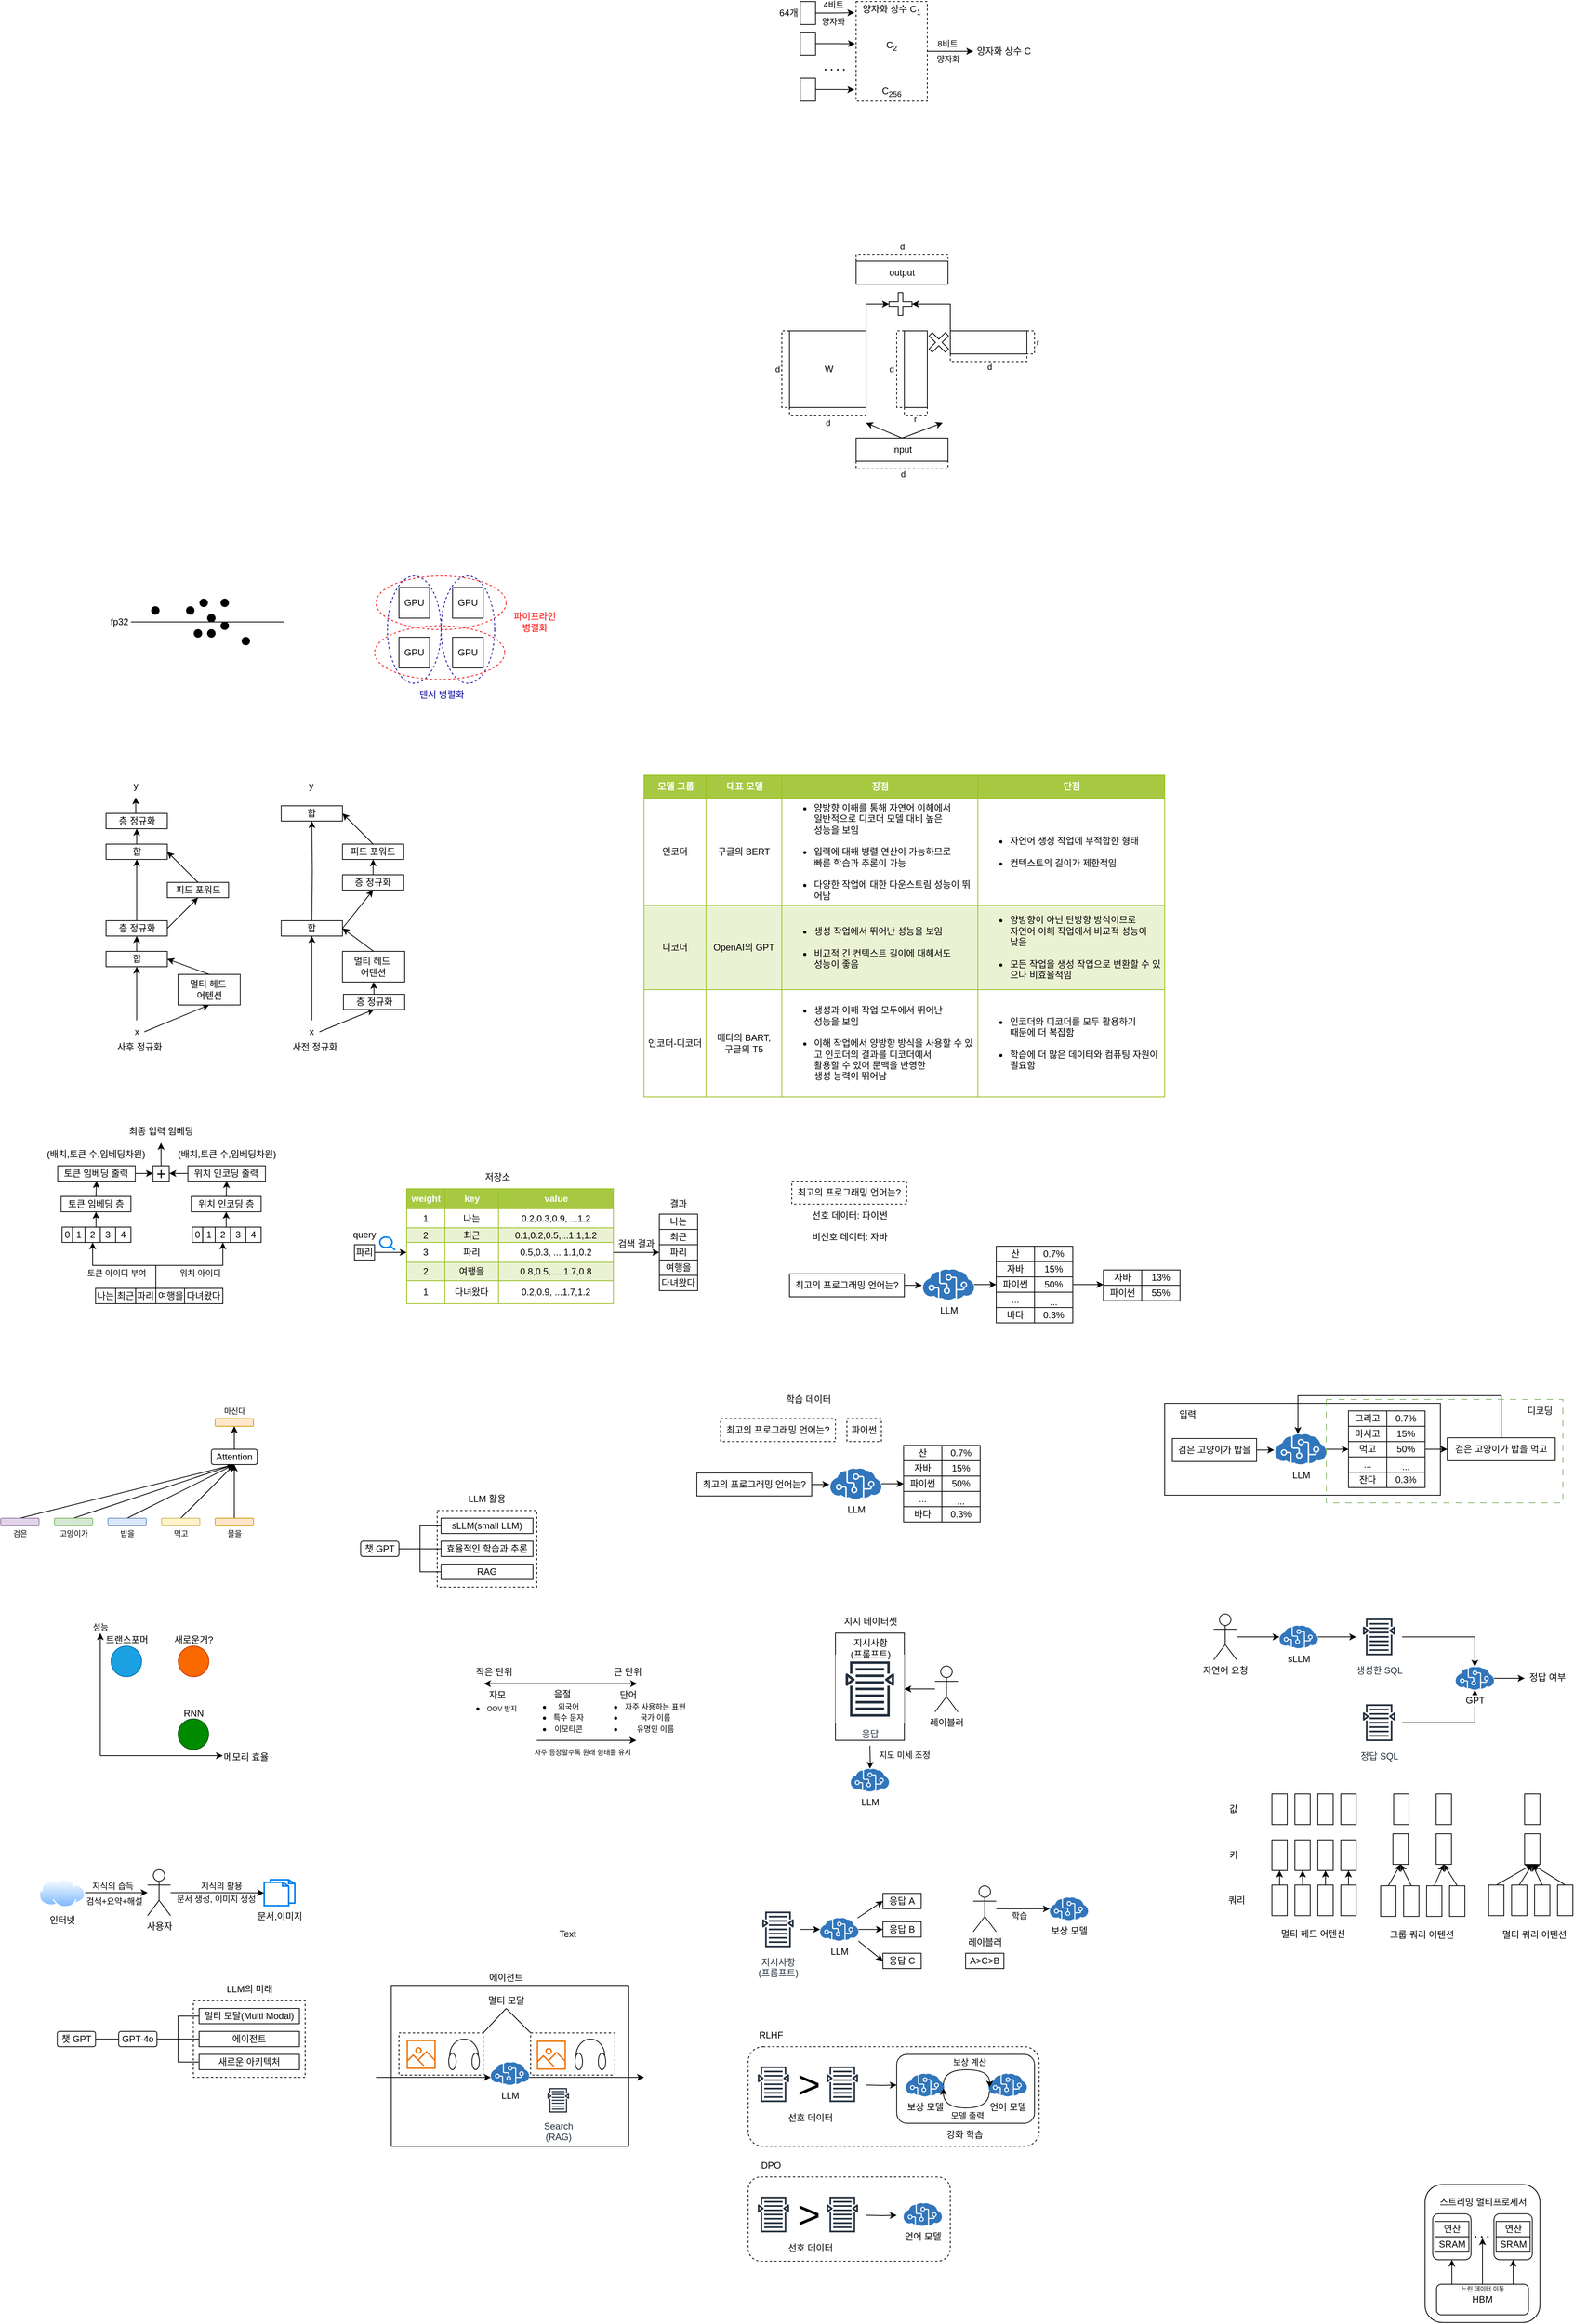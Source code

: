 <mxfile version="24.8.3">
  <diagram name="페이지-1" id="ukxxMPAlmyM7oNkTWLQT">
    <mxGraphModel dx="819" dy="2779" grid="1" gridSize="10" guides="1" tooltips="1" connect="1" arrows="1" fold="1" page="1" pageScale="1" pageWidth="827" pageHeight="1169" math="0" shadow="0">
      <root>
        <mxCell id="0" />
        <mxCell id="1" parent="0" />
        <mxCell id="IGOOfrUMZtCDJ0HNuatj-21" value="" style="rounded=0;whiteSpace=wrap;html=1;fillColor=none;" vertex="1" parent="1">
          <mxGeometry x="1590" y="-60" width="360" height="120" as="geometry" />
        </mxCell>
        <mxCell id="5_7mXPR_Yr1a1Nt4uAli-59" value="" style="rounded=1;whiteSpace=wrap;html=1;dashed=1;fillColor=none;" parent="1" vertex="1">
          <mxGeometry x="1046" y="950" width="264" height="110" as="geometry" />
        </mxCell>
        <mxCell id="5_7mXPR_Yr1a1Nt4uAli-39" value="" style="rounded=1;whiteSpace=wrap;html=1;" parent="1" vertex="1">
          <mxGeometry x="1240" y="790" width="180" height="90" as="geometry" />
        </mxCell>
        <mxCell id="0hQ1n2YjlXsZmbkTdRMv-29" value="" style="rounded=0;whiteSpace=wrap;html=1;" parent="1" vertex="1">
          <mxGeometry x="1160" y="240" width="90" height="140" as="geometry" />
        </mxCell>
        <mxCell id="VUXOVUJdnFgX3zHBfYaI-144" value="" style="shape=tableRow;horizontal=0;startSize=0;swimlaneHead=0;swimlaneBody=0;top=0;left=0;bottom=0;right=0;dropTarget=0;collapsible=0;recursiveResize=0;expand=0;fontStyle=0;strokeColor=inherit;fillColor=#ffffff;" parent="1" vertex="1">
          <mxGeometry x="600" y="-220" width="270" height="33" as="geometry" />
        </mxCell>
        <mxCell id="VUXOVUJdnFgX3zHBfYaI-145" value="1" style="connectable=0;recursiveResize=0;strokeColor=#98bf21;fillColor=inherit;fontStyle=0;align=center;whiteSpace=wrap;html=1;" parent="VUXOVUJdnFgX3zHBfYaI-144" vertex="1">
          <mxGeometry width="50" height="30" as="geometry">
            <mxRectangle width="93" height="33" as="alternateBounds" />
          </mxGeometry>
        </mxCell>
        <mxCell id="VUXOVUJdnFgX3zHBfYaI-146" value="다녀왔다" style="connectable=0;recursiveResize=0;strokeColor=#98bf21;fillColor=inherit;fontStyle=0;align=center;whiteSpace=wrap;html=1;" parent="VUXOVUJdnFgX3zHBfYaI-144" vertex="1">
          <mxGeometry x="50" width="70" height="30" as="geometry">
            <mxRectangle width="94" height="33" as="alternateBounds" />
          </mxGeometry>
        </mxCell>
        <mxCell id="3yqZF_V5rGoLSmcY_XIU-79" value="" style="rounded=0;whiteSpace=wrap;html=1;fillColor=none;" parent="1" vertex="1">
          <mxGeometry x="580" y="700" width="310" height="210" as="geometry" />
        </mxCell>
        <mxCell id="3yqZF_V5rGoLSmcY_XIU-7" style="rounded=0;orthogonalLoop=1;jettySize=auto;html=1;exitX=0.5;exitY=0;exitDx=0;exitDy=0;entryX=0.5;entryY=1;entryDx=0;entryDy=0;strokeColor=default;" parent="1" source="3yqZF_V5rGoLSmcY_XIU-1" target="3yqZF_V5rGoLSmcY_XIU-6" edge="1">
          <mxGeometry relative="1" as="geometry" />
        </mxCell>
        <mxCell id="3yqZF_V5rGoLSmcY_XIU-1" value="" style="rounded=1;whiteSpace=wrap;html=1;fillColor=#e1d5e7;strokeColor=#9673a6;" parent="1" vertex="1">
          <mxGeometry x="70" y="90" width="50" height="10" as="geometry" />
        </mxCell>
        <mxCell id="3yqZF_V5rGoLSmcY_XIU-9" style="rounded=0;orthogonalLoop=1;jettySize=auto;html=1;exitX=0.5;exitY=0;exitDx=0;exitDy=0;entryX=0.5;entryY=1;entryDx=0;entryDy=0;" parent="1" source="3yqZF_V5rGoLSmcY_XIU-2" target="3yqZF_V5rGoLSmcY_XIU-6" edge="1">
          <mxGeometry relative="1" as="geometry" />
        </mxCell>
        <mxCell id="3yqZF_V5rGoLSmcY_XIU-2" value="" style="rounded=1;whiteSpace=wrap;html=1;fillColor=#d5e8d4;strokeColor=#82b366;" parent="1" vertex="1">
          <mxGeometry x="140" y="90" width="50" height="10" as="geometry" />
        </mxCell>
        <mxCell id="3yqZF_V5rGoLSmcY_XIU-10" style="rounded=0;orthogonalLoop=1;jettySize=auto;html=1;exitX=0.5;exitY=0;exitDx=0;exitDy=0;entryX=0.5;entryY=1;entryDx=0;entryDy=0;" parent="1" source="3yqZF_V5rGoLSmcY_XIU-3" target="3yqZF_V5rGoLSmcY_XIU-6" edge="1">
          <mxGeometry relative="1" as="geometry" />
        </mxCell>
        <mxCell id="3yqZF_V5rGoLSmcY_XIU-3" value="" style="rounded=1;whiteSpace=wrap;html=1;fillColor=#dae8fc;strokeColor=#6c8ebf;" parent="1" vertex="1">
          <mxGeometry x="210" y="90" width="50" height="10" as="geometry" />
        </mxCell>
        <mxCell id="3yqZF_V5rGoLSmcY_XIU-11" style="rounded=0;orthogonalLoop=1;jettySize=auto;html=1;exitX=0.5;exitY=0;exitDx=0;exitDy=0;entryX=0.5;entryY=1;entryDx=0;entryDy=0;" parent="1" source="3yqZF_V5rGoLSmcY_XIU-4" target="3yqZF_V5rGoLSmcY_XIU-6" edge="1">
          <mxGeometry relative="1" as="geometry" />
        </mxCell>
        <mxCell id="3yqZF_V5rGoLSmcY_XIU-4" value="" style="rounded=1;whiteSpace=wrap;html=1;fillColor=#fff2cc;strokeColor=#d6b656;" parent="1" vertex="1">
          <mxGeometry x="280" y="90" width="50" height="10" as="geometry" />
        </mxCell>
        <mxCell id="3yqZF_V5rGoLSmcY_XIU-12" style="edgeStyle=orthogonalEdgeStyle;rounded=0;orthogonalLoop=1;jettySize=auto;html=1;exitX=0.5;exitY=0;exitDx=0;exitDy=0;entryX=0.5;entryY=1;entryDx=0;entryDy=0;" parent="1" source="3yqZF_V5rGoLSmcY_XIU-5" target="3yqZF_V5rGoLSmcY_XIU-6" edge="1">
          <mxGeometry relative="1" as="geometry" />
        </mxCell>
        <mxCell id="3yqZF_V5rGoLSmcY_XIU-5" value="" style="rounded=1;whiteSpace=wrap;html=1;fillColor=#ffe6cc;strokeColor=#d79b00;" parent="1" vertex="1">
          <mxGeometry x="350" y="90" width="50" height="10" as="geometry" />
        </mxCell>
        <mxCell id="3yqZF_V5rGoLSmcY_XIU-13" style="edgeStyle=orthogonalEdgeStyle;rounded=0;orthogonalLoop=1;jettySize=auto;html=1;exitX=0.5;exitY=0;exitDx=0;exitDy=0;entryX=0.5;entryY=1;entryDx=0;entryDy=0;" parent="1" source="3yqZF_V5rGoLSmcY_XIU-6" target="3yqZF_V5rGoLSmcY_XIU-15" edge="1">
          <mxGeometry relative="1" as="geometry">
            <mxPoint x="377.524" y="-70" as="targetPoint" />
          </mxGeometry>
        </mxCell>
        <mxCell id="3yqZF_V5rGoLSmcY_XIU-6" value="Attention" style="rounded=1;whiteSpace=wrap;html=1;" parent="1" vertex="1">
          <mxGeometry x="345" width="60" height="20" as="geometry" />
        </mxCell>
        <mxCell id="3yqZF_V5rGoLSmcY_XIU-15" value="" style="rounded=1;whiteSpace=wrap;html=1;fillColor=#ffe6cc;strokeColor=#d79b00;" parent="1" vertex="1">
          <mxGeometry x="350" y="-40" width="50" height="10" as="geometry" />
        </mxCell>
        <mxCell id="3yqZF_V5rGoLSmcY_XIU-18" value="검은" style="text;html=1;align=center;verticalAlign=middle;whiteSpace=wrap;rounded=0;fontSize=10;" parent="1" vertex="1">
          <mxGeometry x="77.5" y="100" width="35" height="20" as="geometry" />
        </mxCell>
        <mxCell id="3yqZF_V5rGoLSmcY_XIU-19" value="고양이가" style="text;html=1;align=center;verticalAlign=middle;whiteSpace=wrap;rounded=0;fontSize=10;" parent="1" vertex="1">
          <mxGeometry x="143.75" y="100" width="42.5" height="20" as="geometry" />
        </mxCell>
        <mxCell id="3yqZF_V5rGoLSmcY_XIU-20" value="밥을" style="text;html=1;align=center;verticalAlign=middle;whiteSpace=wrap;rounded=0;fontSize=10;" parent="1" vertex="1">
          <mxGeometry x="217.5" y="100" width="35" height="20" as="geometry" />
        </mxCell>
        <mxCell id="3yqZF_V5rGoLSmcY_XIU-21" value="먹고" style="text;html=1;align=center;verticalAlign=middle;whiteSpace=wrap;rounded=0;fontSize=10;" parent="1" vertex="1">
          <mxGeometry x="287.5" y="100" width="35" height="20" as="geometry" />
        </mxCell>
        <mxCell id="3yqZF_V5rGoLSmcY_XIU-22" value="물을" style="text;html=1;align=center;verticalAlign=middle;whiteSpace=wrap;rounded=0;fontSize=10;" parent="1" vertex="1">
          <mxGeometry x="357.5" y="100" width="35" height="20" as="geometry" />
        </mxCell>
        <mxCell id="3yqZF_V5rGoLSmcY_XIU-23" value="마신다" style="text;html=1;align=center;verticalAlign=middle;whiteSpace=wrap;rounded=0;fontSize=10;" parent="1" vertex="1">
          <mxGeometry x="357.5" y="-60" width="35" height="20" as="geometry" />
        </mxCell>
        <mxCell id="3yqZF_V5rGoLSmcY_XIU-24" value="" style="endArrow=classic;html=1;rounded=0;" parent="1" edge="1">
          <mxGeometry width="50" height="50" relative="1" as="geometry">
            <mxPoint x="200" y="400" as="sourcePoint" />
            <mxPoint x="360" y="400" as="targetPoint" />
          </mxGeometry>
        </mxCell>
        <mxCell id="3yqZF_V5rGoLSmcY_XIU-25" value="" style="endArrow=classic;html=1;rounded=0;" parent="1" edge="1">
          <mxGeometry width="50" height="50" relative="1" as="geometry">
            <mxPoint x="200" y="400" as="sourcePoint" />
            <mxPoint x="200" y="240" as="targetPoint" />
          </mxGeometry>
        </mxCell>
        <mxCell id="3yqZF_V5rGoLSmcY_XIU-34" value="성능" style="edgeLabel;html=1;align=center;verticalAlign=middle;resizable=0;points=[];" parent="3yqZF_V5rGoLSmcY_XIU-25" vertex="1" connectable="0">
          <mxGeometry x="0.403" y="-1" relative="1" as="geometry">
            <mxPoint x="-1" y="-56" as="offset" />
          </mxGeometry>
        </mxCell>
        <mxCell id="3yqZF_V5rGoLSmcY_XIU-26" value="" style="ellipse;whiteSpace=wrap;html=1;aspect=fixed;fillColor=#1ba1e2;fontColor=#ffffff;strokeColor=#006EAF;" parent="1" vertex="1">
          <mxGeometry x="214" y="257" width="40" height="40" as="geometry" />
        </mxCell>
        <mxCell id="3yqZF_V5rGoLSmcY_XIU-28" value="트랜스포머" style="text;html=1;align=center;verticalAlign=middle;whiteSpace=wrap;rounded=0;" parent="1" vertex="1">
          <mxGeometry x="201.25" y="234" width="67.5" height="30" as="geometry" />
        </mxCell>
        <mxCell id="3yqZF_V5rGoLSmcY_XIU-29" value="" style="ellipse;whiteSpace=wrap;html=1;aspect=fixed;fillColor=#008a00;fontColor=#ffffff;strokeColor=#005700;" parent="1" vertex="1">
          <mxGeometry x="301.5" y="352" width="40" height="40" as="geometry" />
        </mxCell>
        <mxCell id="3yqZF_V5rGoLSmcY_XIU-30" value="RNN" style="text;html=1;align=center;verticalAlign=middle;whiteSpace=wrap;rounded=0;" parent="1" vertex="1">
          <mxGeometry x="287.5" y="330" width="67.5" height="30" as="geometry" />
        </mxCell>
        <mxCell id="3yqZF_V5rGoLSmcY_XIU-31" value="" style="ellipse;whiteSpace=wrap;html=1;aspect=fixed;fillColor=#fa6800;fontColor=#000000;strokeColor=#C73500;" parent="1" vertex="1">
          <mxGeometry x="301.75" y="257" width="40" height="40" as="geometry" />
        </mxCell>
        <mxCell id="3yqZF_V5rGoLSmcY_XIU-32" value="새로운거?" style="text;html=1;align=center;verticalAlign=middle;whiteSpace=wrap;rounded=0;" parent="1" vertex="1">
          <mxGeometry x="291.75" y="234" width="60" height="30" as="geometry" />
        </mxCell>
        <mxCell id="3yqZF_V5rGoLSmcY_XIU-33" value="메모리 효율" style="text;html=1;align=center;verticalAlign=middle;resizable=0;points=[];autosize=1;strokeColor=none;fillColor=none;" parent="1" vertex="1">
          <mxGeometry x="345" y="387" width="90" height="30" as="geometry" />
        </mxCell>
        <mxCell id="3yqZF_V5rGoLSmcY_XIU-41" style="edgeStyle=orthogonalEdgeStyle;rounded=0;orthogonalLoop=1;jettySize=auto;html=1;exitX=1;exitY=0.5;exitDx=0;exitDy=0;entryX=0;entryY=0.5;entryDx=0;entryDy=0;endArrow=none;endFill=0;" parent="1" source="3yqZF_V5rGoLSmcY_XIU-35" target="3yqZF_V5rGoLSmcY_XIU-39" edge="1">
          <mxGeometry relative="1" as="geometry" />
        </mxCell>
        <mxCell id="3yqZF_V5rGoLSmcY_XIU-42" style="edgeStyle=orthogonalEdgeStyle;rounded=0;orthogonalLoop=1;jettySize=auto;html=1;exitX=1;exitY=0.5;exitDx=0;exitDy=0;entryX=0;entryY=0.5;entryDx=0;entryDy=0;endArrow=none;endFill=0;" parent="1" source="3yqZF_V5rGoLSmcY_XIU-35" target="3yqZF_V5rGoLSmcY_XIU-40" edge="1">
          <mxGeometry relative="1" as="geometry" />
        </mxCell>
        <mxCell id="3yqZF_V5rGoLSmcY_XIU-43" style="edgeStyle=orthogonalEdgeStyle;rounded=0;orthogonalLoop=1;jettySize=auto;html=1;exitX=1;exitY=0.5;exitDx=0;exitDy=0;entryX=0;entryY=0.5;entryDx=0;entryDy=0;endArrow=none;endFill=0;" parent="1" source="3yqZF_V5rGoLSmcY_XIU-35" target="3yqZF_V5rGoLSmcY_XIU-38" edge="1">
          <mxGeometry relative="1" as="geometry" />
        </mxCell>
        <mxCell id="3yqZF_V5rGoLSmcY_XIU-35" value="챗 GPT" style="rounded=1;whiteSpace=wrap;html=1;" parent="1" vertex="1">
          <mxGeometry x="540" y="120" width="50" height="20" as="geometry" />
        </mxCell>
        <mxCell id="3yqZF_V5rGoLSmcY_XIU-36" value="" style="rounded=0;whiteSpace=wrap;html=1;fillColor=none;dashed=1;" parent="1" vertex="1">
          <mxGeometry x="640" y="80" width="130" height="100" as="geometry" />
        </mxCell>
        <mxCell id="3yqZF_V5rGoLSmcY_XIU-37" value="LLM 활용" style="text;html=1;align=center;verticalAlign=middle;whiteSpace=wrap;rounded=0;" parent="1" vertex="1">
          <mxGeometry x="675" y="50" width="60" height="30" as="geometry" />
        </mxCell>
        <mxCell id="3yqZF_V5rGoLSmcY_XIU-38" value="sLLM(small LLM)" style="rounded=0;whiteSpace=wrap;html=1;fillColor=none;" parent="1" vertex="1">
          <mxGeometry x="645" y="90" width="120" height="20" as="geometry" />
        </mxCell>
        <mxCell id="3yqZF_V5rGoLSmcY_XIU-39" value="효율적인 학습과 추론" style="rounded=0;whiteSpace=wrap;html=1;fillColor=none;" parent="1" vertex="1">
          <mxGeometry x="645" y="120" width="120" height="20" as="geometry" />
        </mxCell>
        <mxCell id="3yqZF_V5rGoLSmcY_XIU-40" value="RAG" style="rounded=0;whiteSpace=wrap;html=1;fillColor=none;" parent="1" vertex="1">
          <mxGeometry x="645" y="150" width="120" height="20" as="geometry" />
        </mxCell>
        <mxCell id="3yqZF_V5rGoLSmcY_XIU-47" style="edgeStyle=orthogonalEdgeStyle;rounded=0;orthogonalLoop=1;jettySize=auto;html=1;exitX=1;exitY=0.5;exitDx=0;exitDy=0;" parent="1" source="3yqZF_V5rGoLSmcY_XIU-45" target="3yqZF_V5rGoLSmcY_XIU-46" edge="1">
          <mxGeometry relative="1" as="geometry" />
        </mxCell>
        <mxCell id="3yqZF_V5rGoLSmcY_XIU-48" value="검색+요약+해설" style="edgeLabel;html=1;align=center;verticalAlign=middle;resizable=0;points=[];" parent="3yqZF_V5rGoLSmcY_XIU-47" vertex="1" connectable="0">
          <mxGeometry x="0.045" relative="1" as="geometry">
            <mxPoint x="-5" y="11" as="offset" />
          </mxGeometry>
        </mxCell>
        <mxCell id="3yqZF_V5rGoLSmcY_XIU-45" value="인터넷" style="image;aspect=fixed;perimeter=ellipsePerimeter;html=1;align=center;shadow=0;dashed=0;spacingTop=3;image=img/lib/active_directory/internet_cloud.svg;" parent="1" vertex="1">
          <mxGeometry x="120" y="560" width="60" height="37.8" as="geometry" />
        </mxCell>
        <mxCell id="3yqZF_V5rGoLSmcY_XIU-46" value="사용자" style="shape=umlActor;verticalLabelPosition=bottom;verticalAlign=top;html=1;outlineConnect=0;" parent="1" vertex="1">
          <mxGeometry x="261.75" y="548.9" width="30" height="60" as="geometry" />
        </mxCell>
        <mxCell id="3yqZF_V5rGoLSmcY_XIU-49" value="지식의 습득" style="edgeLabel;html=1;align=center;verticalAlign=middle;resizable=0;points=[];" parent="1" vertex="1" connectable="0">
          <mxGeometry x="215.497" y="570.0" as="geometry" />
        </mxCell>
        <mxCell id="3yqZF_V5rGoLSmcY_XIU-50" value="문서,이미지" style="html=1;verticalLabelPosition=bottom;align=center;labelBackgroundColor=#ffffff;verticalAlign=top;strokeWidth=2;strokeColor=#0080F0;shadow=0;dashed=0;shape=mxgraph.ios7.icons.documents;" parent="1" vertex="1">
          <mxGeometry x="414" y="561.95" width="40" height="33.9" as="geometry" />
        </mxCell>
        <mxCell id="3yqZF_V5rGoLSmcY_XIU-51" style="edgeStyle=orthogonalEdgeStyle;rounded=0;orthogonalLoop=1;jettySize=auto;html=1;entryX=-0.004;entryY=0.509;entryDx=0;entryDy=0;entryPerimeter=0;" parent="1" source="3yqZF_V5rGoLSmcY_XIU-46" target="3yqZF_V5rGoLSmcY_XIU-50" edge="1">
          <mxGeometry relative="1" as="geometry">
            <mxPoint x="300" y="580" as="sourcePoint" />
          </mxGeometry>
        </mxCell>
        <mxCell id="3yqZF_V5rGoLSmcY_XIU-52" value="문서 생성, 이미지 생성" style="edgeLabel;html=1;align=center;verticalAlign=middle;resizable=0;points=[];" parent="3yqZF_V5rGoLSmcY_XIU-51" vertex="1" connectable="0">
          <mxGeometry x="-0.234" y="1" relative="1" as="geometry">
            <mxPoint x="12" y="9" as="offset" />
          </mxGeometry>
        </mxCell>
        <mxCell id="3yqZF_V5rGoLSmcY_XIU-53" value="지식의 활용" style="edgeLabel;html=1;align=center;verticalAlign=middle;resizable=0;points=[];" parent="1" vertex="1" connectable="0">
          <mxGeometry x="357.497" y="570.0" as="geometry" />
        </mxCell>
        <mxCell id="3yqZF_V5rGoLSmcY_XIU-54" style="edgeStyle=orthogonalEdgeStyle;rounded=0;orthogonalLoop=1;jettySize=auto;html=1;exitX=1;exitY=0.5;exitDx=0;exitDy=0;entryX=0;entryY=0.5;entryDx=0;entryDy=0;endArrow=none;endFill=0;" parent="1" source="3yqZF_V5rGoLSmcY_XIU-57" target="3yqZF_V5rGoLSmcY_XIU-61" edge="1">
          <mxGeometry relative="1" as="geometry" />
        </mxCell>
        <mxCell id="3yqZF_V5rGoLSmcY_XIU-55" style="edgeStyle=orthogonalEdgeStyle;rounded=0;orthogonalLoop=1;jettySize=auto;html=1;exitX=1;exitY=0.5;exitDx=0;exitDy=0;entryX=0;entryY=0.5;entryDx=0;entryDy=0;endArrow=none;endFill=0;" parent="1" source="3yqZF_V5rGoLSmcY_XIU-57" target="3yqZF_V5rGoLSmcY_XIU-62" edge="1">
          <mxGeometry relative="1" as="geometry" />
        </mxCell>
        <mxCell id="3yqZF_V5rGoLSmcY_XIU-56" style="edgeStyle=orthogonalEdgeStyle;rounded=0;orthogonalLoop=1;jettySize=auto;html=1;exitX=1;exitY=0.5;exitDx=0;exitDy=0;entryX=0;entryY=0.5;entryDx=0;entryDy=0;endArrow=none;endFill=0;" parent="1" source="3yqZF_V5rGoLSmcY_XIU-57" target="3yqZF_V5rGoLSmcY_XIU-60" edge="1">
          <mxGeometry relative="1" as="geometry" />
        </mxCell>
        <mxCell id="3yqZF_V5rGoLSmcY_XIU-57" value="GPT-4o" style="rounded=1;whiteSpace=wrap;html=1;" parent="1" vertex="1">
          <mxGeometry x="224" y="760" width="50" height="20" as="geometry" />
        </mxCell>
        <mxCell id="3yqZF_V5rGoLSmcY_XIU-58" value="" style="rounded=0;whiteSpace=wrap;html=1;fillColor=none;dashed=1;" parent="1" vertex="1">
          <mxGeometry x="321.5" y="720" width="146" height="100" as="geometry" />
        </mxCell>
        <mxCell id="3yqZF_V5rGoLSmcY_XIU-59" value="LLM의 미래" style="text;html=1;align=center;verticalAlign=middle;whiteSpace=wrap;rounded=0;" parent="1" vertex="1">
          <mxGeometry x="360" y="690" width="70" height="30" as="geometry" />
        </mxCell>
        <mxCell id="3yqZF_V5rGoLSmcY_XIU-60" value="멀티 모달(Multi Modal)" style="rounded=0;whiteSpace=wrap;html=1;fillColor=none;" parent="1" vertex="1">
          <mxGeometry x="329" y="730" width="131" height="20" as="geometry" />
        </mxCell>
        <mxCell id="3yqZF_V5rGoLSmcY_XIU-61" value="에이전트" style="rounded=0;whiteSpace=wrap;html=1;fillColor=none;" parent="1" vertex="1">
          <mxGeometry x="329" y="760" width="131" height="20" as="geometry" />
        </mxCell>
        <mxCell id="3yqZF_V5rGoLSmcY_XIU-62" value="새로운 아키텍처" style="rounded=0;whiteSpace=wrap;html=1;fillColor=none;" parent="1" vertex="1">
          <mxGeometry x="329" y="790" width="131" height="20" as="geometry" />
        </mxCell>
        <mxCell id="3yqZF_V5rGoLSmcY_XIU-65" style="edgeStyle=orthogonalEdgeStyle;rounded=0;orthogonalLoop=1;jettySize=auto;html=1;exitX=1;exitY=0.5;exitDx=0;exitDy=0;entryX=0;entryY=0.5;entryDx=0;entryDy=0;endArrow=none;endFill=0;" parent="1" source="3yqZF_V5rGoLSmcY_XIU-64" target="3yqZF_V5rGoLSmcY_XIU-57" edge="1">
          <mxGeometry relative="1" as="geometry" />
        </mxCell>
        <mxCell id="3yqZF_V5rGoLSmcY_XIU-64" value="챗 GPT" style="rounded=1;whiteSpace=wrap;html=1;" parent="1" vertex="1">
          <mxGeometry x="143.75" y="760" width="50" height="20" as="geometry" />
        </mxCell>
        <mxCell id="3yqZF_V5rGoLSmcY_XIU-66" value="" style="sketch=0;outlineConnect=0;fontColor=#232F3E;gradientColor=none;fillColor=#ED7100;strokeColor=none;dashed=0;verticalLabelPosition=bottom;verticalAlign=top;align=center;html=1;fontSize=12;fontStyle=0;aspect=fixed;pointerEvents=1;shape=mxgraph.aws4.container_registry_image;" parent="1" vertex="1">
          <mxGeometry x="600" y="771" width="38" height="38" as="geometry" />
        </mxCell>
        <mxCell id="3yqZF_V5rGoLSmcY_XIU-67" value="" style="verticalLabelPosition=bottom;shadow=0;dashed=0;align=center;html=1;verticalAlign=top;shape=mxgraph.electrical.radio.headphones;pointerEvents=1;" parent="1" vertex="1">
          <mxGeometry x="655" y="770" width="40" height="40" as="geometry" />
        </mxCell>
        <mxCell id="3yqZF_V5rGoLSmcY_XIU-68" value="LLM" style="image;sketch=0;aspect=fixed;html=1;points=[];align=center;fontSize=12;image=img/lib/mscae/Cognitive_Services.svg;" parent="1" vertex="1">
          <mxGeometry x="710" y="800" width="50" height="30" as="geometry" />
        </mxCell>
        <mxCell id="3yqZF_V5rGoLSmcY_XIU-69" value="" style="endArrow=classic;html=1;rounded=0;" parent="1" edge="1">
          <mxGeometry width="50" height="50" relative="1" as="geometry">
            <mxPoint x="560" y="820" as="sourcePoint" />
            <mxPoint x="710" y="820" as="targetPoint" />
          </mxGeometry>
        </mxCell>
        <mxCell id="3yqZF_V5rGoLSmcY_XIU-70" value="" style="sketch=0;outlineConnect=0;fontColor=#232F3E;gradientColor=none;fillColor=#ED7100;strokeColor=none;dashed=0;verticalLabelPosition=bottom;verticalAlign=top;align=center;html=1;fontSize=12;fontStyle=0;aspect=fixed;pointerEvents=1;shape=mxgraph.aws4.container_registry_image;" parent="1" vertex="1">
          <mxGeometry x="770" y="772" width="38" height="38" as="geometry" />
        </mxCell>
        <mxCell id="3yqZF_V5rGoLSmcY_XIU-71" value="" style="verticalLabelPosition=bottom;shadow=0;dashed=0;align=center;html=1;verticalAlign=top;shape=mxgraph.electrical.radio.headphones;pointerEvents=1;" parent="1" vertex="1">
          <mxGeometry x="820" y="770" width="40" height="40" as="geometry" />
        </mxCell>
        <mxCell id="3yqZF_V5rGoLSmcY_XIU-72" value="" style="endArrow=classic;html=1;rounded=0;" parent="1" edge="1">
          <mxGeometry width="50" height="50" relative="1" as="geometry">
            <mxPoint x="760" y="820" as="sourcePoint" />
            <mxPoint x="910" y="820" as="targetPoint" />
          </mxGeometry>
        </mxCell>
        <mxCell id="3yqZF_V5rGoLSmcY_XIU-75" style="rounded=0;orthogonalLoop=1;jettySize=auto;html=1;exitX=1;exitY=0;exitDx=0;exitDy=0;endArrow=none;endFill=0;" parent="1" source="3yqZF_V5rGoLSmcY_XIU-73" edge="1">
          <mxGeometry relative="1" as="geometry">
            <mxPoint x="730" y="730" as="targetPoint" />
          </mxGeometry>
        </mxCell>
        <mxCell id="3yqZF_V5rGoLSmcY_XIU-73" value="" style="rounded=0;whiteSpace=wrap;html=1;fillColor=none;dashed=1;" parent="1" vertex="1">
          <mxGeometry x="590" y="762" width="110" height="55" as="geometry" />
        </mxCell>
        <mxCell id="3yqZF_V5rGoLSmcY_XIU-76" style="rounded=0;orthogonalLoop=1;jettySize=auto;html=1;exitX=0;exitY=0;exitDx=0;exitDy=0;endArrow=none;endFill=0;" parent="1" source="3yqZF_V5rGoLSmcY_XIU-74" edge="1">
          <mxGeometry relative="1" as="geometry">
            <mxPoint x="730" y="730" as="targetPoint" />
          </mxGeometry>
        </mxCell>
        <mxCell id="3yqZF_V5rGoLSmcY_XIU-74" value="" style="rounded=0;whiteSpace=wrap;html=1;fillColor=none;dashed=1;" parent="1" vertex="1">
          <mxGeometry x="762" y="762" width="110" height="55" as="geometry" />
        </mxCell>
        <mxCell id="3yqZF_V5rGoLSmcY_XIU-77" value="멀티 모달&amp;nbsp;" style="text;html=1;align=center;verticalAlign=middle;whiteSpace=wrap;rounded=0;" parent="1" vertex="1">
          <mxGeometry x="702" y="710" width="60" height="20" as="geometry" />
        </mxCell>
        <mxCell id="3yqZF_V5rGoLSmcY_XIU-78" value="Search&lt;br&gt;&lt;div&gt;(RAG)&lt;/div&gt;" style="sketch=0;outlineConnect=0;fontColor=#232F3E;gradientColor=none;strokeColor=#232F3E;fillColor=#ffffff;dashed=0;verticalLabelPosition=bottom;verticalAlign=top;align=center;html=1;fontSize=12;fontStyle=0;aspect=fixed;shape=mxgraph.aws4.resourceIcon;resIcon=mxgraph.aws4.search_documents;" parent="1" vertex="1">
          <mxGeometry x="778" y="830" width="40" height="40" as="geometry" />
        </mxCell>
        <mxCell id="3yqZF_V5rGoLSmcY_XIU-81" value="에이전트" style="text;html=1;align=center;verticalAlign=middle;whiteSpace=wrap;rounded=0;" parent="1" vertex="1">
          <mxGeometry x="700" y="680" width="60" height="20" as="geometry" />
        </mxCell>
        <mxCell id="VUXOVUJdnFgX3zHBfYaI-8" value="" style="endArrow=classic;startArrow=classic;html=1;rounded=0;" parent="1" edge="1">
          <mxGeometry width="50" height="50" relative="1" as="geometry">
            <mxPoint x="701" y="306" as="sourcePoint" />
            <mxPoint x="901" y="306" as="targetPoint" />
          </mxGeometry>
        </mxCell>
        <mxCell id="VUXOVUJdnFgX3zHBfYaI-9" value="음절" style="text;html=1;align=center;verticalAlign=middle;whiteSpace=wrap;rounded=0;" parent="1" vertex="1">
          <mxGeometry x="787" y="310" width="33" height="20" as="geometry" />
        </mxCell>
        <mxCell id="VUXOVUJdnFgX3zHBfYaI-10" value="단어" style="text;html=1;align=center;verticalAlign=middle;whiteSpace=wrap;rounded=0;" parent="1" vertex="1">
          <mxGeometry x="872.75" y="311" width="33" height="20" as="geometry" />
        </mxCell>
        <mxCell id="VUXOVUJdnFgX3zHBfYaI-11" value="자모" style="text;html=1;align=center;verticalAlign=middle;whiteSpace=wrap;rounded=0;" parent="1" vertex="1">
          <mxGeometry x="702" y="311" width="33" height="20" as="geometry" />
        </mxCell>
        <mxCell id="VUXOVUJdnFgX3zHBfYaI-16" value="작은 단위" style="text;html=1;align=center;verticalAlign=middle;whiteSpace=wrap;rounded=0;" parent="1" vertex="1">
          <mxGeometry x="686.75" y="284" width="55" height="13" as="geometry" />
        </mxCell>
        <mxCell id="VUXOVUJdnFgX3zHBfYaI-17" value="큰 단위" style="text;html=1;align=center;verticalAlign=middle;whiteSpace=wrap;rounded=0;" parent="1" vertex="1">
          <mxGeometry x="865.13" y="284" width="48.25" height="13" as="geometry" />
        </mxCell>
        <mxCell id="VUXOVUJdnFgX3zHBfYaI-19" value="&lt;ul&gt;&lt;li&gt;&lt;font style=&quot;font-size: 9px;&quot;&gt;OOV 방지&lt;/font&gt;&lt;/li&gt;&lt;/ul&gt;" style="text;html=1;align=center;verticalAlign=middle;whiteSpace=wrap;rounded=0;" parent="1" vertex="1">
          <mxGeometry x="655" y="323" width="98.5" height="29" as="geometry" />
        </mxCell>
        <mxCell id="VUXOVUJdnFgX3zHBfYaI-20" value="&lt;ul&gt;&lt;li&gt;&lt;font size=&quot;1&quot;&gt;외국어&lt;/font&gt;&lt;/li&gt;&lt;li&gt;&lt;font size=&quot;1&quot;&gt;특수 문자&lt;/font&gt;&lt;/li&gt;&lt;li&gt;&lt;font size=&quot;1&quot;&gt;이모티콘&lt;/font&gt;&lt;/li&gt;&lt;/ul&gt;" style="text;html=1;align=center;verticalAlign=middle;whiteSpace=wrap;rounded=0;" parent="1" vertex="1">
          <mxGeometry x="741.75" y="335" width="98.5" height="29" as="geometry" />
        </mxCell>
        <mxCell id="VUXOVUJdnFgX3zHBfYaI-21" value="&lt;ul&gt;&lt;li&gt;&lt;font size=&quot;1&quot;&gt;자주 사용하는 표현&lt;/font&gt;&lt;/li&gt;&lt;li&gt;&lt;font size=&quot;1&quot;&gt;국가 이름&lt;/font&gt;&lt;/li&gt;&lt;li&gt;&lt;font size=&quot;1&quot;&gt;유명인 이름&lt;/font&gt;&lt;/li&gt;&lt;/ul&gt;" style="text;html=1;align=center;verticalAlign=middle;whiteSpace=wrap;rounded=0;" parent="1" vertex="1">
          <mxGeometry x="840.25" y="335" width="130" height="29" as="geometry" />
        </mxCell>
        <mxCell id="VUXOVUJdnFgX3zHBfYaI-22" value="" style="endArrow=classic;html=1;rounded=0;" parent="1" edge="1">
          <mxGeometry width="50" height="50" relative="1" as="geometry">
            <mxPoint x="770" y="380" as="sourcePoint" />
            <mxPoint x="900" y="380" as="targetPoint" />
          </mxGeometry>
        </mxCell>
        <mxCell id="VUXOVUJdnFgX3zHBfYaI-23" value="&lt;font style=&quot;font-size: 9px;&quot;&gt;자주 등장할수록 원래 형태를 유지&lt;/font&gt;" style="text;html=1;align=center;verticalAlign=middle;whiteSpace=wrap;rounded=0;" parent="1" vertex="1">
          <mxGeometry x="735" y="380" width="190" height="30" as="geometry" />
        </mxCell>
        <mxCell id="VUXOVUJdnFgX3zHBfYaI-41" value="" style="group" parent="1" vertex="1" connectable="0">
          <mxGeometry x="193.75" y="-210" width="166.25" height="20" as="geometry" />
        </mxCell>
        <mxCell id="VUXOVUJdnFgX3zHBfYaI-24" value="나는" style="rounded=0;whiteSpace=wrap;html=1;" parent="VUXOVUJdnFgX3zHBfYaI-41" vertex="1">
          <mxGeometry width="26.25" height="20" as="geometry" />
        </mxCell>
        <mxCell id="VUXOVUJdnFgX3zHBfYaI-25" value="최근" style="rounded=0;whiteSpace=wrap;html=1;" parent="VUXOVUJdnFgX3zHBfYaI-41" vertex="1">
          <mxGeometry x="26.25" width="26.25" height="20" as="geometry" />
        </mxCell>
        <mxCell id="VUXOVUJdnFgX3zHBfYaI-26" value="파리" style="rounded=0;whiteSpace=wrap;html=1;" parent="VUXOVUJdnFgX3zHBfYaI-41" vertex="1">
          <mxGeometry x="52.5" width="26.25" height="20" as="geometry" />
        </mxCell>
        <mxCell id="VUXOVUJdnFgX3zHBfYaI-27" value="여행을" style="rounded=0;whiteSpace=wrap;html=1;" parent="VUXOVUJdnFgX3zHBfYaI-41" vertex="1">
          <mxGeometry x="78.75" width="37.5" height="20" as="geometry" />
        </mxCell>
        <mxCell id="VUXOVUJdnFgX3zHBfYaI-28" value="다녀왔다" style="rounded=0;whiteSpace=wrap;html=1;" parent="VUXOVUJdnFgX3zHBfYaI-41" vertex="1">
          <mxGeometry x="116.25" width="50" height="20" as="geometry" />
        </mxCell>
        <mxCell id="VUXOVUJdnFgX3zHBfYaI-42" value="" style="group" parent="1" vertex="1" connectable="0">
          <mxGeometry x="320" y="-290" width="90" height="20" as="geometry" />
        </mxCell>
        <mxCell id="VUXOVUJdnFgX3zHBfYaI-36" value="0" style="rounded=0;whiteSpace=wrap;html=1;" parent="VUXOVUJdnFgX3zHBfYaI-42" vertex="1">
          <mxGeometry width="13.75" height="20" as="geometry" />
        </mxCell>
        <mxCell id="VUXOVUJdnFgX3zHBfYaI-37" value="1" style="rounded=0;whiteSpace=wrap;html=1;" parent="VUXOVUJdnFgX3zHBfYaI-42" vertex="1">
          <mxGeometry x="13.75" width="16.25" height="20" as="geometry" />
        </mxCell>
        <mxCell id="VUXOVUJdnFgX3zHBfYaI-38" value="2" style="rounded=0;whiteSpace=wrap;html=1;" parent="VUXOVUJdnFgX3zHBfYaI-42" vertex="1">
          <mxGeometry x="30" width="20" height="20" as="geometry" />
        </mxCell>
        <mxCell id="VUXOVUJdnFgX3zHBfYaI-39" value="3" style="rounded=0;whiteSpace=wrap;html=1;" parent="VUXOVUJdnFgX3zHBfYaI-42" vertex="1">
          <mxGeometry x="50" width="20" height="20" as="geometry" />
        </mxCell>
        <mxCell id="VUXOVUJdnFgX3zHBfYaI-40" value="4" style="rounded=0;whiteSpace=wrap;html=1;" parent="VUXOVUJdnFgX3zHBfYaI-42" vertex="1">
          <mxGeometry x="70" width="20" height="20" as="geometry" />
        </mxCell>
        <mxCell id="VUXOVUJdnFgX3zHBfYaI-43" value="" style="group" parent="1" vertex="1" connectable="0">
          <mxGeometry x="150" y="-290" width="90" height="20" as="geometry" />
        </mxCell>
        <mxCell id="VUXOVUJdnFgX3zHBfYaI-30" value="0" style="rounded=0;whiteSpace=wrap;html=1;" parent="VUXOVUJdnFgX3zHBfYaI-43" vertex="1">
          <mxGeometry width="13.75" height="20" as="geometry" />
        </mxCell>
        <mxCell id="VUXOVUJdnFgX3zHBfYaI-31" value="1" style="rounded=0;whiteSpace=wrap;html=1;" parent="VUXOVUJdnFgX3zHBfYaI-43" vertex="1">
          <mxGeometry x="13.75" width="16.25" height="20" as="geometry" />
        </mxCell>
        <mxCell id="VUXOVUJdnFgX3zHBfYaI-32" value="2" style="rounded=0;whiteSpace=wrap;html=1;" parent="VUXOVUJdnFgX3zHBfYaI-43" vertex="1">
          <mxGeometry x="30" width="20" height="20" as="geometry" />
        </mxCell>
        <mxCell id="VUXOVUJdnFgX3zHBfYaI-33" value="3" style="rounded=0;whiteSpace=wrap;html=1;" parent="VUXOVUJdnFgX3zHBfYaI-43" vertex="1">
          <mxGeometry x="50" width="20" height="20" as="geometry" />
        </mxCell>
        <mxCell id="VUXOVUJdnFgX3zHBfYaI-34" value="4" style="rounded=0;whiteSpace=wrap;html=1;" parent="VUXOVUJdnFgX3zHBfYaI-43" vertex="1">
          <mxGeometry x="70" width="20" height="20" as="geometry" />
        </mxCell>
        <mxCell id="VUXOVUJdnFgX3zHBfYaI-44" style="edgeStyle=orthogonalEdgeStyle;rounded=0;orthogonalLoop=1;jettySize=auto;html=1;exitX=0;exitY=0;exitDx=0;exitDy=0;entryX=0.5;entryY=1;entryDx=0;entryDy=0;" parent="1" source="VUXOVUJdnFgX3zHBfYaI-27" target="VUXOVUJdnFgX3zHBfYaI-32" edge="1">
          <mxGeometry relative="1" as="geometry" />
        </mxCell>
        <mxCell id="VUXOVUJdnFgX3zHBfYaI-47" value="토큰 아이디 부여" style="edgeLabel;html=1;align=center;verticalAlign=middle;resizable=0;points=[];" parent="VUXOVUJdnFgX3zHBfYaI-44" vertex="1" connectable="0">
          <mxGeometry x="0.152" y="-2" relative="1" as="geometry">
            <mxPoint y="12" as="offset" />
          </mxGeometry>
        </mxCell>
        <mxCell id="VUXOVUJdnFgX3zHBfYaI-46" style="edgeStyle=orthogonalEdgeStyle;rounded=0;orthogonalLoop=1;jettySize=auto;html=1;exitX=1;exitY=0;exitDx=0;exitDy=0;entryX=0.5;entryY=1;entryDx=0;entryDy=0;" parent="1" source="VUXOVUJdnFgX3zHBfYaI-26" target="VUXOVUJdnFgX3zHBfYaI-38" edge="1">
          <mxGeometry relative="1" as="geometry" />
        </mxCell>
        <mxCell id="VUXOVUJdnFgX3zHBfYaI-48" value="위치 아이디" style="edgeLabel;html=1;align=center;verticalAlign=middle;resizable=0;points=[];" parent="VUXOVUJdnFgX3zHBfYaI-46" vertex="1" connectable="0">
          <mxGeometry x="0.514" y="-3" relative="1" as="geometry">
            <mxPoint x="-24" y="7" as="offset" />
          </mxGeometry>
        </mxCell>
        <mxCell id="VUXOVUJdnFgX3zHBfYaI-69" style="edgeStyle=orthogonalEdgeStyle;rounded=0;orthogonalLoop=1;jettySize=auto;html=1;exitX=0.5;exitY=0;exitDx=0;exitDy=0;entryX=0.5;entryY=1;entryDx=0;entryDy=0;" parent="1" source="VUXOVUJdnFgX3zHBfYaI-49" target="VUXOVUJdnFgX3zHBfYaI-53" edge="1">
          <mxGeometry relative="1" as="geometry" />
        </mxCell>
        <mxCell id="VUXOVUJdnFgX3zHBfYaI-49" value="토큰 임베딩 층" style="rounded=0;whiteSpace=wrap;html=1;" parent="1" vertex="1">
          <mxGeometry x="148.75" y="-330" width="91.25" height="20" as="geometry" />
        </mxCell>
        <mxCell id="VUXOVUJdnFgX3zHBfYaI-68" style="edgeStyle=orthogonalEdgeStyle;rounded=0;orthogonalLoop=1;jettySize=auto;html=1;exitX=0.5;exitY=0;exitDx=0;exitDy=0;entryX=0.5;entryY=1;entryDx=0;entryDy=0;" parent="1" source="VUXOVUJdnFgX3zHBfYaI-50" target="VUXOVUJdnFgX3zHBfYaI-54" edge="1">
          <mxGeometry relative="1" as="geometry" />
        </mxCell>
        <mxCell id="VUXOVUJdnFgX3zHBfYaI-50" value="위치 인코딩 층" style="rounded=0;whiteSpace=wrap;html=1;" parent="1" vertex="1">
          <mxGeometry x="318.75" y="-330" width="91.25" height="20" as="geometry" />
        </mxCell>
        <mxCell id="VUXOVUJdnFgX3zHBfYaI-51" style="edgeStyle=orthogonalEdgeStyle;rounded=0;orthogonalLoop=1;jettySize=auto;html=1;exitX=0.5;exitY=0;exitDx=0;exitDy=0;entryX=0.5;entryY=1;entryDx=0;entryDy=0;" parent="1" source="VUXOVUJdnFgX3zHBfYaI-32" target="VUXOVUJdnFgX3zHBfYaI-49" edge="1">
          <mxGeometry relative="1" as="geometry" />
        </mxCell>
        <mxCell id="VUXOVUJdnFgX3zHBfYaI-52" style="edgeStyle=orthogonalEdgeStyle;rounded=0;orthogonalLoop=1;jettySize=auto;html=1;exitX=0.5;exitY=0;exitDx=0;exitDy=0;entryX=0.5;entryY=1;entryDx=0;entryDy=0;" parent="1" source="VUXOVUJdnFgX3zHBfYaI-38" target="VUXOVUJdnFgX3zHBfYaI-50" edge="1">
          <mxGeometry relative="1" as="geometry" />
        </mxCell>
        <mxCell id="VUXOVUJdnFgX3zHBfYaI-65" style="edgeStyle=orthogonalEdgeStyle;rounded=0;orthogonalLoop=1;jettySize=auto;html=1;exitX=1;exitY=0.5;exitDx=0;exitDy=0;entryX=0;entryY=0.5;entryDx=0;entryDy=0;" parent="1" source="VUXOVUJdnFgX3zHBfYaI-53" target="VUXOVUJdnFgX3zHBfYaI-62" edge="1">
          <mxGeometry relative="1" as="geometry" />
        </mxCell>
        <mxCell id="VUXOVUJdnFgX3zHBfYaI-53" value="토큰 임베딩 출력" style="rounded=0;whiteSpace=wrap;html=1;" parent="1" vertex="1">
          <mxGeometry x="144.38" y="-370" width="101.25" height="20" as="geometry" />
        </mxCell>
        <mxCell id="VUXOVUJdnFgX3zHBfYaI-64" style="edgeStyle=orthogonalEdgeStyle;rounded=0;orthogonalLoop=1;jettySize=auto;html=1;exitX=0;exitY=0.5;exitDx=0;exitDy=0;entryX=1;entryY=0.5;entryDx=0;entryDy=0;" parent="1" source="VUXOVUJdnFgX3zHBfYaI-54" target="VUXOVUJdnFgX3zHBfYaI-62" edge="1">
          <mxGeometry relative="1" as="geometry" />
        </mxCell>
        <mxCell id="VUXOVUJdnFgX3zHBfYaI-54" value="위치 인코딩 출력" style="rounded=0;whiteSpace=wrap;html=1;" parent="1" vertex="1">
          <mxGeometry x="314.38" y="-370" width="101.25" height="20" as="geometry" />
        </mxCell>
        <mxCell id="VUXOVUJdnFgX3zHBfYaI-66" style="edgeStyle=orthogonalEdgeStyle;rounded=0;orthogonalLoop=1;jettySize=auto;html=1;exitX=0.5;exitY=0;exitDx=0;exitDy=0;" parent="1" source="VUXOVUJdnFgX3zHBfYaI-62" edge="1">
          <mxGeometry relative="1" as="geometry">
            <mxPoint x="279.286" y="-400" as="targetPoint" />
          </mxGeometry>
        </mxCell>
        <mxCell id="VUXOVUJdnFgX3zHBfYaI-62" value="&lt;font style=&quot;font-size: 21px;&quot;&gt;+&lt;/font&gt;" style="rounded=0;whiteSpace=wrap;html=1;" parent="1" vertex="1">
          <mxGeometry x="268.75" y="-370" width="21.25" height="20" as="geometry" />
        </mxCell>
        <mxCell id="VUXOVUJdnFgX3zHBfYaI-67" value="최종 입력 임베딩" style="text;html=1;align=center;verticalAlign=middle;whiteSpace=wrap;rounded=0;" parent="1" vertex="1">
          <mxGeometry x="229.06" y="-430" width="100.62" height="30" as="geometry" />
        </mxCell>
        <mxCell id="VUXOVUJdnFgX3zHBfYaI-70" value="(배치,토큰 수,임베딩차원)" style="text;html=1;align=center;verticalAlign=middle;whiteSpace=wrap;rounded=0;" parent="1" vertex="1">
          <mxGeometry x="292.5" y="-400" width="145" height="30" as="geometry" />
        </mxCell>
        <mxCell id="VUXOVUJdnFgX3zHBfYaI-71" value="(배치,토큰 수,임베딩차원)" style="text;html=1;align=center;verticalAlign=middle;whiteSpace=wrap;rounded=0;" parent="1" vertex="1">
          <mxGeometry x="121.88" y="-400" width="145" height="30" as="geometry" />
        </mxCell>
        <mxCell id="VUXOVUJdnFgX3zHBfYaI-148" style="edgeStyle=orthogonalEdgeStyle;rounded=0;orthogonalLoop=1;jettySize=auto;html=1;exitX=1;exitY=0.5;exitDx=0;exitDy=0;entryX=0;entryY=0.5;entryDx=0;entryDy=0;" parent="1" source="VUXOVUJdnFgX3zHBfYaI-72" target="VUXOVUJdnFgX3zHBfYaI-132" edge="1">
          <mxGeometry relative="1" as="geometry" />
        </mxCell>
        <mxCell id="VUXOVUJdnFgX3zHBfYaI-72" value="파리" style="rounded=0;whiteSpace=wrap;html=1;" parent="1" vertex="1">
          <mxGeometry x="531.88" y="-267" width="26.25" height="20" as="geometry" />
        </mxCell>
        <mxCell id="VUXOVUJdnFgX3zHBfYaI-119" value="Assets" style="childLayout=tableLayout;recursiveResize=0;strokeColor=#98bf21;fillColor=#A7C942;shadow=0;" parent="1" vertex="1">
          <mxGeometry x="600" y="-340" width="270" height="120" as="geometry" />
        </mxCell>
        <mxCell id="VUXOVUJdnFgX3zHBfYaI-120" style="shape=tableRow;horizontal=0;startSize=0;swimlaneHead=0;swimlaneBody=0;top=0;left=0;bottom=0;right=0;dropTarget=0;collapsible=0;recursiveResize=0;expand=0;fontStyle=0;strokeColor=inherit;fillColor=#ffffff;" parent="VUXOVUJdnFgX3zHBfYaI-119" vertex="1">
          <mxGeometry width="270" height="26" as="geometry" />
        </mxCell>
        <mxCell id="VUXOVUJdnFgX3zHBfYaI-121" value="weight" style="connectable=0;recursiveResize=0;strokeColor=inherit;fillColor=#A7C942;align=center;fontStyle=1;fontColor=#FFFFFF;html=1;" parent="VUXOVUJdnFgX3zHBfYaI-120" vertex="1">
          <mxGeometry width="50" height="26" as="geometry">
            <mxRectangle width="50" height="26" as="alternateBounds" />
          </mxGeometry>
        </mxCell>
        <mxCell id="VUXOVUJdnFgX3zHBfYaI-122" value="key" style="connectable=0;recursiveResize=0;strokeColor=inherit;fillColor=#A7C942;align=center;fontStyle=1;fontColor=#FFFFFF;html=1;" parent="VUXOVUJdnFgX3zHBfYaI-120" vertex="1">
          <mxGeometry x="50" width="70" height="26" as="geometry">
            <mxRectangle width="70" height="26" as="alternateBounds" />
          </mxGeometry>
        </mxCell>
        <mxCell id="VUXOVUJdnFgX3zHBfYaI-123" value="value" style="connectable=0;recursiveResize=0;strokeColor=inherit;fillColor=#A7C942;align=center;fontStyle=1;fontColor=#FFFFFF;html=1;" parent="VUXOVUJdnFgX3zHBfYaI-120" vertex="1">
          <mxGeometry x="120" width="150" height="26" as="geometry">
            <mxRectangle width="150" height="26" as="alternateBounds" />
          </mxGeometry>
        </mxCell>
        <mxCell id="VUXOVUJdnFgX3zHBfYaI-124" value="" style="shape=tableRow;horizontal=0;startSize=0;swimlaneHead=0;swimlaneBody=0;top=0;left=0;bottom=0;right=0;dropTarget=0;collapsible=0;recursiveResize=0;expand=0;fontStyle=0;strokeColor=inherit;fillColor=#ffffff;" parent="VUXOVUJdnFgX3zHBfYaI-119" vertex="1">
          <mxGeometry y="26" width="270" height="25" as="geometry" />
        </mxCell>
        <mxCell id="VUXOVUJdnFgX3zHBfYaI-125" value="1" style="connectable=0;recursiveResize=0;strokeColor=inherit;fillColor=inherit;align=center;whiteSpace=wrap;html=1;" parent="VUXOVUJdnFgX3zHBfYaI-124" vertex="1">
          <mxGeometry width="50" height="25" as="geometry">
            <mxRectangle width="50" height="25" as="alternateBounds" />
          </mxGeometry>
        </mxCell>
        <mxCell id="VUXOVUJdnFgX3zHBfYaI-126" value="나는" style="connectable=0;recursiveResize=0;strokeColor=inherit;fillColor=inherit;align=center;whiteSpace=wrap;html=1;" parent="VUXOVUJdnFgX3zHBfYaI-124" vertex="1">
          <mxGeometry x="50" width="70" height="25" as="geometry">
            <mxRectangle width="70" height="25" as="alternateBounds" />
          </mxGeometry>
        </mxCell>
        <mxCell id="VUXOVUJdnFgX3zHBfYaI-127" value="0.2,0.3,0.9, ...1.2" style="connectable=0;recursiveResize=0;strokeColor=inherit;fillColor=inherit;align=center;whiteSpace=wrap;html=1;" parent="VUXOVUJdnFgX3zHBfYaI-124" vertex="1">
          <mxGeometry x="120" width="150" height="25" as="geometry">
            <mxRectangle width="150" height="25" as="alternateBounds" />
          </mxGeometry>
        </mxCell>
        <mxCell id="VUXOVUJdnFgX3zHBfYaI-128" value="" style="shape=tableRow;horizontal=0;startSize=0;swimlaneHead=0;swimlaneBody=0;top=0;left=0;bottom=0;right=0;dropTarget=0;collapsible=0;recursiveResize=0;expand=0;fontStyle=1;strokeColor=inherit;fillColor=#EAF2D3;" parent="VUXOVUJdnFgX3zHBfYaI-119" vertex="1">
          <mxGeometry y="51" width="270" height="19" as="geometry" />
        </mxCell>
        <mxCell id="VUXOVUJdnFgX3zHBfYaI-129" value="2" style="connectable=0;recursiveResize=0;strokeColor=inherit;fillColor=inherit;whiteSpace=wrap;html=1;" parent="VUXOVUJdnFgX3zHBfYaI-128" vertex="1">
          <mxGeometry width="50" height="19" as="geometry">
            <mxRectangle width="50" height="19" as="alternateBounds" />
          </mxGeometry>
        </mxCell>
        <mxCell id="VUXOVUJdnFgX3zHBfYaI-130" value="최근" style="connectable=0;recursiveResize=0;strokeColor=inherit;fillColor=inherit;whiteSpace=wrap;html=1;" parent="VUXOVUJdnFgX3zHBfYaI-128" vertex="1">
          <mxGeometry x="50" width="70" height="19" as="geometry">
            <mxRectangle width="70" height="19" as="alternateBounds" />
          </mxGeometry>
        </mxCell>
        <mxCell id="VUXOVUJdnFgX3zHBfYaI-131" value="0.1,0.2,0.5,...1.1,1.2" style="connectable=0;recursiveResize=0;strokeColor=inherit;fillColor=inherit;whiteSpace=wrap;html=1;" parent="VUXOVUJdnFgX3zHBfYaI-128" vertex="1">
          <mxGeometry x="120" width="150" height="19" as="geometry">
            <mxRectangle width="150" height="19" as="alternateBounds" />
          </mxGeometry>
        </mxCell>
        <mxCell id="VUXOVUJdnFgX3zHBfYaI-132" value="" style="shape=tableRow;horizontal=0;startSize=0;swimlaneHead=0;swimlaneBody=0;top=0;left=0;bottom=0;right=0;dropTarget=0;collapsible=0;recursiveResize=0;expand=0;fontStyle=0;strokeColor=inherit;fillColor=#ffffff;" parent="VUXOVUJdnFgX3zHBfYaI-119" vertex="1">
          <mxGeometry y="70" width="270" height="26" as="geometry" />
        </mxCell>
        <mxCell id="VUXOVUJdnFgX3zHBfYaI-133" value="3" style="connectable=0;recursiveResize=0;strokeColor=inherit;fillColor=inherit;fontStyle=0;align=center;whiteSpace=wrap;html=1;" parent="VUXOVUJdnFgX3zHBfYaI-132" vertex="1">
          <mxGeometry width="50" height="26" as="geometry">
            <mxRectangle width="50" height="26" as="alternateBounds" />
          </mxGeometry>
        </mxCell>
        <mxCell id="VUXOVUJdnFgX3zHBfYaI-134" value="파리" style="connectable=0;recursiveResize=0;strokeColor=inherit;fillColor=inherit;fontStyle=0;align=center;whiteSpace=wrap;html=1;" parent="VUXOVUJdnFgX3zHBfYaI-132" vertex="1">
          <mxGeometry x="50" width="70" height="26" as="geometry">
            <mxRectangle width="70" height="26" as="alternateBounds" />
          </mxGeometry>
        </mxCell>
        <mxCell id="VUXOVUJdnFgX3zHBfYaI-135" value="0.5,0.3, ... 1.1,0.2" style="connectable=0;recursiveResize=0;strokeColor=inherit;fillColor=inherit;fontStyle=0;align=center;whiteSpace=wrap;html=1;" parent="VUXOVUJdnFgX3zHBfYaI-132" vertex="1">
          <mxGeometry x="120" width="150" height="26" as="geometry">
            <mxRectangle width="150" height="26" as="alternateBounds" />
          </mxGeometry>
        </mxCell>
        <mxCell id="VUXOVUJdnFgX3zHBfYaI-136" value="" style="shape=tableRow;horizontal=0;startSize=0;swimlaneHead=0;swimlaneBody=0;top=0;left=0;bottom=0;right=0;dropTarget=0;collapsible=0;recursiveResize=0;expand=0;fontStyle=1;strokeColor=inherit;fillColor=#EAF2D3;" parent="VUXOVUJdnFgX3zHBfYaI-119" vertex="1">
          <mxGeometry y="96" width="270" height="24" as="geometry" />
        </mxCell>
        <mxCell id="VUXOVUJdnFgX3zHBfYaI-137" value="2" style="connectable=0;recursiveResize=0;strokeColor=inherit;fillColor=inherit;whiteSpace=wrap;html=1;" parent="VUXOVUJdnFgX3zHBfYaI-136" vertex="1">
          <mxGeometry width="50" height="24" as="geometry">
            <mxRectangle width="50" height="24" as="alternateBounds" />
          </mxGeometry>
        </mxCell>
        <mxCell id="VUXOVUJdnFgX3zHBfYaI-138" value="여행을" style="connectable=0;recursiveResize=0;strokeColor=inherit;fillColor=inherit;whiteSpace=wrap;html=1;" parent="VUXOVUJdnFgX3zHBfYaI-136" vertex="1">
          <mxGeometry x="50" width="70" height="24" as="geometry">
            <mxRectangle width="70" height="24" as="alternateBounds" />
          </mxGeometry>
        </mxCell>
        <mxCell id="VUXOVUJdnFgX3zHBfYaI-139" value="0.8,0.5, ... 1.7,0.8" style="connectable=0;recursiveResize=0;strokeColor=inherit;fillColor=inherit;whiteSpace=wrap;html=1;" parent="VUXOVUJdnFgX3zHBfYaI-136" vertex="1">
          <mxGeometry x="120" width="150" height="24" as="geometry">
            <mxRectangle width="150" height="24" as="alternateBounds" />
          </mxGeometry>
        </mxCell>
        <mxCell id="VUXOVUJdnFgX3zHBfYaI-147" value="0.2,0.9, ...1.7,1.2" style="connectable=0;recursiveResize=0;strokeColor=#98bf21;fillColor=inherit;fontStyle=0;align=center;whiteSpace=wrap;html=1;" parent="1" vertex="1">
          <mxGeometry x="720" y="-220" width="150" height="30" as="geometry">
            <mxRectangle width="93" height="33" as="alternateBounds" />
          </mxGeometry>
        </mxCell>
        <mxCell id="VUXOVUJdnFgX3zHBfYaI-149" value="query" style="text;html=1;align=center;verticalAlign=middle;whiteSpace=wrap;rounded=0;" parent="1" vertex="1">
          <mxGeometry x="515" y="-295" width="60" height="30" as="geometry" />
        </mxCell>
        <mxCell id="VUXOVUJdnFgX3zHBfYaI-150" value="" style="html=1;verticalLabelPosition=bottom;align=center;labelBackgroundColor=#ffffff;verticalAlign=top;strokeWidth=2;strokeColor=#0080F0;shadow=0;dashed=0;shape=mxgraph.ios7.icons.looking_glass;" parent="1" vertex="1">
          <mxGeometry x="565" y="-277" width="20" height="17" as="geometry" />
        </mxCell>
        <mxCell id="VUXOVUJdnFgX3zHBfYaI-151" style="edgeStyle=orthogonalEdgeStyle;rounded=0;orthogonalLoop=1;jettySize=auto;html=1;exitX=1;exitY=0.5;exitDx=0;exitDy=0;" parent="1" source="VUXOVUJdnFgX3zHBfYaI-132" edge="1">
          <mxGeometry relative="1" as="geometry">
            <mxPoint x="930" y="-257" as="targetPoint" />
          </mxGeometry>
        </mxCell>
        <mxCell id="VUXOVUJdnFgX3zHBfYaI-153" value="나는" style="rounded=0;whiteSpace=wrap;html=1;" parent="1" vertex="1">
          <mxGeometry x="930" y="-307" width="50" height="20" as="geometry" />
        </mxCell>
        <mxCell id="VUXOVUJdnFgX3zHBfYaI-154" value="최근" style="rounded=0;whiteSpace=wrap;html=1;" parent="1" vertex="1">
          <mxGeometry x="930" y="-287" width="50" height="20" as="geometry" />
        </mxCell>
        <mxCell id="VUXOVUJdnFgX3zHBfYaI-155" value="파리" style="rounded=0;whiteSpace=wrap;html=1;" parent="1" vertex="1">
          <mxGeometry x="930" y="-267" width="50" height="20" as="geometry" />
        </mxCell>
        <mxCell id="VUXOVUJdnFgX3zHBfYaI-156" value="여행을" style="rounded=0;whiteSpace=wrap;html=1;" parent="1" vertex="1">
          <mxGeometry x="930" y="-247" width="50" height="20" as="geometry" />
        </mxCell>
        <mxCell id="VUXOVUJdnFgX3zHBfYaI-157" value="다녀왔다" style="rounded=0;whiteSpace=wrap;html=1;" parent="1" vertex="1">
          <mxGeometry x="930" y="-227" width="50" height="20" as="geometry" />
        </mxCell>
        <mxCell id="VUXOVUJdnFgX3zHBfYaI-158" value="검색 결과" style="text;html=1;align=center;verticalAlign=middle;whiteSpace=wrap;rounded=0;" parent="1" vertex="1">
          <mxGeometry x="870" y="-283.5" width="60" height="30" as="geometry" />
        </mxCell>
        <mxCell id="VUXOVUJdnFgX3zHBfYaI-159" value="결과" style="text;html=1;align=center;verticalAlign=middle;whiteSpace=wrap;rounded=0;" parent="1" vertex="1">
          <mxGeometry x="925" y="-335" width="60" height="30" as="geometry" />
        </mxCell>
        <mxCell id="VUXOVUJdnFgX3zHBfYaI-160" value="저장소" style="text;html=1;align=center;verticalAlign=middle;whiteSpace=wrap;rounded=0;" parent="1" vertex="1">
          <mxGeometry x="688.5" y="-370" width="60" height="30" as="geometry" />
        </mxCell>
        <mxCell id="VUXOVUJdnFgX3zHBfYaI-166" style="rounded=0;orthogonalLoop=1;jettySize=auto;html=1;exitX=1;exitY=0.5;exitDx=0;exitDy=0;entryX=0.5;entryY=1;entryDx=0;entryDy=0;" parent="1" source="VUXOVUJdnFgX3zHBfYaI-161" target="VUXOVUJdnFgX3zHBfYaI-164" edge="1">
          <mxGeometry relative="1" as="geometry" />
        </mxCell>
        <mxCell id="VUXOVUJdnFgX3zHBfYaI-167" style="edgeStyle=orthogonalEdgeStyle;rounded=0;orthogonalLoop=1;jettySize=auto;html=1;exitX=0.5;exitY=0;exitDx=0;exitDy=0;entryX=0.5;entryY=1;entryDx=0;entryDy=0;" parent="1" source="VUXOVUJdnFgX3zHBfYaI-161" target="VUXOVUJdnFgX3zHBfYaI-162" edge="1">
          <mxGeometry relative="1" as="geometry" />
        </mxCell>
        <mxCell id="VUXOVUJdnFgX3zHBfYaI-161" value="x" style="text;html=1;align=center;verticalAlign=middle;whiteSpace=wrap;rounded=0;" parent="1" vertex="1">
          <mxGeometry x="237.5" y="-560" width="20" height="30" as="geometry" />
        </mxCell>
        <mxCell id="VUXOVUJdnFgX3zHBfYaI-169" style="edgeStyle=orthogonalEdgeStyle;rounded=0;orthogonalLoop=1;jettySize=auto;html=1;exitX=0.5;exitY=0;exitDx=0;exitDy=0;entryX=0.5;entryY=1;entryDx=0;entryDy=0;" parent="1" source="VUXOVUJdnFgX3zHBfYaI-162" target="VUXOVUJdnFgX3zHBfYaI-163" edge="1">
          <mxGeometry relative="1" as="geometry" />
        </mxCell>
        <mxCell id="VUXOVUJdnFgX3zHBfYaI-162" value="합" style="rounded=0;whiteSpace=wrap;html=1;" parent="1" vertex="1">
          <mxGeometry x="207.5" y="-650" width="80" height="20" as="geometry" />
        </mxCell>
        <mxCell id="VUXOVUJdnFgX3zHBfYaI-173" style="edgeStyle=orthogonalEdgeStyle;rounded=0;orthogonalLoop=1;jettySize=auto;html=1;exitX=0.5;exitY=0;exitDx=0;exitDy=0;entryX=0.5;entryY=1;entryDx=0;entryDy=0;" parent="1" source="VUXOVUJdnFgX3zHBfYaI-163" target="VUXOVUJdnFgX3zHBfYaI-171" edge="1">
          <mxGeometry relative="1" as="geometry" />
        </mxCell>
        <mxCell id="VUXOVUJdnFgX3zHBfYaI-174" style="rounded=0;orthogonalLoop=1;jettySize=auto;html=1;exitX=1;exitY=0.5;exitDx=0;exitDy=0;entryX=0.5;entryY=1;entryDx=0;entryDy=0;" parent="1" source="VUXOVUJdnFgX3zHBfYaI-163" target="VUXOVUJdnFgX3zHBfYaI-165" edge="1">
          <mxGeometry relative="1" as="geometry" />
        </mxCell>
        <mxCell id="VUXOVUJdnFgX3zHBfYaI-163" value="층 정규화" style="rounded=0;whiteSpace=wrap;html=1;" parent="1" vertex="1">
          <mxGeometry x="207.5" y="-690" width="80" height="20" as="geometry" />
        </mxCell>
        <mxCell id="VUXOVUJdnFgX3zHBfYaI-168" style="rounded=0;orthogonalLoop=1;jettySize=auto;html=1;exitX=0.5;exitY=0;exitDx=0;exitDy=0;entryX=1;entryY=0.5;entryDx=0;entryDy=0;" parent="1" source="VUXOVUJdnFgX3zHBfYaI-164" target="VUXOVUJdnFgX3zHBfYaI-162" edge="1">
          <mxGeometry relative="1" as="geometry" />
        </mxCell>
        <mxCell id="VUXOVUJdnFgX3zHBfYaI-164" value="&lt;div&gt;&lt;span style=&quot;background-color: initial;&quot;&gt;멀티 헤드&amp;nbsp;&lt;/span&gt;&lt;/div&gt;&lt;div&gt;&lt;span style=&quot;background-color: initial;&quot;&gt;어텐션&lt;/span&gt;&lt;/div&gt;" style="rounded=0;whiteSpace=wrap;html=1;" parent="1" vertex="1">
          <mxGeometry x="301.5" y="-620" width="81.25" height="40" as="geometry" />
        </mxCell>
        <mxCell id="VUXOVUJdnFgX3zHBfYaI-175" style="rounded=0;orthogonalLoop=1;jettySize=auto;html=1;exitX=0.5;exitY=0;exitDx=0;exitDy=0;entryX=1;entryY=0.5;entryDx=0;entryDy=0;" parent="1" source="VUXOVUJdnFgX3zHBfYaI-165" target="VUXOVUJdnFgX3zHBfYaI-171" edge="1">
          <mxGeometry relative="1" as="geometry" />
        </mxCell>
        <mxCell id="VUXOVUJdnFgX3zHBfYaI-165" value="피드 포워드" style="rounded=0;whiteSpace=wrap;html=1;" parent="1" vertex="1">
          <mxGeometry x="287.5" y="-740" width="80" height="20" as="geometry" />
        </mxCell>
        <mxCell id="VUXOVUJdnFgX3zHBfYaI-170" style="edgeStyle=orthogonalEdgeStyle;rounded=0;orthogonalLoop=1;jettySize=auto;html=1;exitX=0.5;exitY=0;exitDx=0;exitDy=0;entryX=0.5;entryY=1;entryDx=0;entryDy=0;" parent="1" source="VUXOVUJdnFgX3zHBfYaI-171" target="VUXOVUJdnFgX3zHBfYaI-172" edge="1">
          <mxGeometry relative="1" as="geometry" />
        </mxCell>
        <mxCell id="VUXOVUJdnFgX3zHBfYaI-171" value="합" style="rounded=0;whiteSpace=wrap;html=1;" parent="1" vertex="1">
          <mxGeometry x="207.5" y="-790" width="80" height="20" as="geometry" />
        </mxCell>
        <mxCell id="VUXOVUJdnFgX3zHBfYaI-178" style="edgeStyle=orthogonalEdgeStyle;rounded=0;orthogonalLoop=1;jettySize=auto;html=1;exitX=0.5;exitY=0;exitDx=0;exitDy=0;entryX=0.5;entryY=1;entryDx=0;entryDy=0;" parent="1" source="VUXOVUJdnFgX3zHBfYaI-172" target="VUXOVUJdnFgX3zHBfYaI-177" edge="1">
          <mxGeometry relative="1" as="geometry" />
        </mxCell>
        <mxCell id="VUXOVUJdnFgX3zHBfYaI-172" value="층 정규화" style="rounded=0;whiteSpace=wrap;html=1;" parent="1" vertex="1">
          <mxGeometry x="207.5" y="-830" width="80" height="20" as="geometry" />
        </mxCell>
        <mxCell id="VUXOVUJdnFgX3zHBfYaI-177" value="y" style="text;html=1;align=center;verticalAlign=middle;whiteSpace=wrap;rounded=0;" parent="1" vertex="1">
          <mxGeometry x="240" y="-881" width="12.5" height="30" as="geometry" />
        </mxCell>
        <mxCell id="VUXOVUJdnFgX3zHBfYaI-179" value="사후 정규화" style="text;html=1;align=center;verticalAlign=middle;whiteSpace=wrap;rounded=0;" parent="1" vertex="1">
          <mxGeometry x="201.25" y="-540" width="100.62" height="30" as="geometry" />
        </mxCell>
        <mxCell id="VUXOVUJdnFgX3zHBfYaI-181" style="edgeStyle=orthogonalEdgeStyle;rounded=0;orthogonalLoop=1;jettySize=auto;html=1;exitX=0.5;exitY=0;exitDx=0;exitDy=0;entryX=0.5;entryY=1;entryDx=0;entryDy=0;" parent="1" source="VUXOVUJdnFgX3zHBfYaI-182" target="VUXOVUJdnFgX3zHBfYaI-184" edge="1">
          <mxGeometry relative="1" as="geometry" />
        </mxCell>
        <mxCell id="VUXOVUJdnFgX3zHBfYaI-203" style="rounded=0;orthogonalLoop=1;jettySize=auto;html=1;exitX=1;exitY=0.5;exitDx=0;exitDy=0;entryX=0.5;entryY=1;entryDx=0;entryDy=0;" parent="1" source="VUXOVUJdnFgX3zHBfYaI-182" target="VUXOVUJdnFgX3zHBfYaI-201" edge="1">
          <mxGeometry relative="1" as="geometry" />
        </mxCell>
        <mxCell id="VUXOVUJdnFgX3zHBfYaI-182" value="x" style="text;html=1;align=center;verticalAlign=middle;whiteSpace=wrap;rounded=0;" parent="1" vertex="1">
          <mxGeometry x="466.25" y="-560" width="20" height="30" as="geometry" />
        </mxCell>
        <mxCell id="VUXOVUJdnFgX3zHBfYaI-184" value="합" style="rounded=0;whiteSpace=wrap;html=1;" parent="1" vertex="1">
          <mxGeometry x="436.25" y="-690" width="80" height="20" as="geometry" />
        </mxCell>
        <mxCell id="VUXOVUJdnFgX3zHBfYaI-185" style="edgeStyle=orthogonalEdgeStyle;rounded=0;orthogonalLoop=1;jettySize=auto;html=1;exitX=0.5;exitY=0;exitDx=0;exitDy=0;entryX=0.5;entryY=1;entryDx=0;entryDy=0;" parent="1" target="VUXOVUJdnFgX3zHBfYaI-193" edge="1">
          <mxGeometry relative="1" as="geometry">
            <mxPoint x="476.25" y="-690" as="sourcePoint" />
          </mxGeometry>
        </mxCell>
        <mxCell id="VUXOVUJdnFgX3zHBfYaI-199" style="rounded=0;orthogonalLoop=1;jettySize=auto;html=1;exitX=1;exitY=0.5;exitDx=0;exitDy=0;entryX=0.5;entryY=1;entryDx=0;entryDy=0;" parent="1" target="VUXOVUJdnFgX3zHBfYaI-198" edge="1">
          <mxGeometry relative="1" as="geometry">
            <mxPoint x="516.25" y="-680" as="sourcePoint" />
          </mxGeometry>
        </mxCell>
        <mxCell id="VUXOVUJdnFgX3zHBfYaI-188" style="rounded=0;orthogonalLoop=1;jettySize=auto;html=1;exitX=0.5;exitY=0;exitDx=0;exitDy=0;entryX=1;entryY=0.5;entryDx=0;entryDy=0;" parent="1" source="VUXOVUJdnFgX3zHBfYaI-189" target="VUXOVUJdnFgX3zHBfYaI-184" edge="1">
          <mxGeometry relative="1" as="geometry" />
        </mxCell>
        <mxCell id="VUXOVUJdnFgX3zHBfYaI-189" value="&lt;div&gt;&lt;span style=&quot;background-color: initial;&quot;&gt;멀티 헤드&amp;nbsp;&lt;/span&gt;&lt;/div&gt;&lt;div&gt;&lt;span style=&quot;background-color: initial;&quot;&gt;어텐션&lt;/span&gt;&lt;/div&gt;" style="rounded=0;whiteSpace=wrap;html=1;" parent="1" vertex="1">
          <mxGeometry x="516.25" y="-650" width="81.25" height="40" as="geometry" />
        </mxCell>
        <mxCell id="VUXOVUJdnFgX3zHBfYaI-190" style="rounded=0;orthogonalLoop=1;jettySize=auto;html=1;exitX=0.5;exitY=0;exitDx=0;exitDy=0;entryX=1;entryY=0.5;entryDx=0;entryDy=0;" parent="1" source="VUXOVUJdnFgX3zHBfYaI-191" target="VUXOVUJdnFgX3zHBfYaI-193" edge="1">
          <mxGeometry relative="1" as="geometry" />
        </mxCell>
        <mxCell id="VUXOVUJdnFgX3zHBfYaI-191" value="피드 포워드" style="rounded=0;whiteSpace=wrap;html=1;" parent="1" vertex="1">
          <mxGeometry x="516.25" y="-790" width="80" height="20" as="geometry" />
        </mxCell>
        <mxCell id="VUXOVUJdnFgX3zHBfYaI-193" value="합" style="rounded=0;whiteSpace=wrap;html=1;" parent="1" vertex="1">
          <mxGeometry x="436.25" y="-840" width="80" height="20" as="geometry" />
        </mxCell>
        <mxCell id="VUXOVUJdnFgX3zHBfYaI-196" value="y" style="text;html=1;align=center;verticalAlign=middle;whiteSpace=wrap;rounded=0;" parent="1" vertex="1">
          <mxGeometry x="468.75" y="-881" width="12.5" height="30" as="geometry" />
        </mxCell>
        <mxCell id="VUXOVUJdnFgX3zHBfYaI-197" value="사전 정규화" style="text;html=1;align=center;verticalAlign=middle;whiteSpace=wrap;rounded=0;" parent="1" vertex="1">
          <mxGeometry x="430" y="-540" width="100.62" height="30" as="geometry" />
        </mxCell>
        <mxCell id="VUXOVUJdnFgX3zHBfYaI-200" style="edgeStyle=orthogonalEdgeStyle;rounded=0;orthogonalLoop=1;jettySize=auto;html=1;exitX=0.5;exitY=0;exitDx=0;exitDy=0;entryX=0.5;entryY=1;entryDx=0;entryDy=0;" parent="1" source="VUXOVUJdnFgX3zHBfYaI-198" target="VUXOVUJdnFgX3zHBfYaI-191" edge="1">
          <mxGeometry relative="1" as="geometry" />
        </mxCell>
        <mxCell id="VUXOVUJdnFgX3zHBfYaI-198" value="층 정규화" style="rounded=0;whiteSpace=wrap;html=1;" parent="1" vertex="1">
          <mxGeometry x="516.25" y="-750" width="80" height="20" as="geometry" />
        </mxCell>
        <mxCell id="VUXOVUJdnFgX3zHBfYaI-202" style="edgeStyle=orthogonalEdgeStyle;rounded=0;orthogonalLoop=1;jettySize=auto;html=1;exitX=0.5;exitY=0;exitDx=0;exitDy=0;entryX=0.5;entryY=1;entryDx=0;entryDy=0;" parent="1" source="VUXOVUJdnFgX3zHBfYaI-201" target="VUXOVUJdnFgX3zHBfYaI-189" edge="1">
          <mxGeometry relative="1" as="geometry" />
        </mxCell>
        <mxCell id="VUXOVUJdnFgX3zHBfYaI-201" value="층 정규화" style="rounded=0;whiteSpace=wrap;html=1;" parent="1" vertex="1">
          <mxGeometry x="517.5" y="-594" width="80" height="20" as="geometry" />
        </mxCell>
        <mxCell id="-EJU2I9zkBBj3N-b47Py-1" value="Assets" style="childLayout=tableLayout;recursiveResize=0;strokeColor=#98bf21;fillColor=#A7C942;shadow=0;" parent="1" vertex="1">
          <mxGeometry x="910" y="-880" width="680" height="420" as="geometry" />
        </mxCell>
        <mxCell id="-EJU2I9zkBBj3N-b47Py-2" style="shape=tableRow;horizontal=0;startSize=0;swimlaneHead=0;swimlaneBody=0;top=0;left=0;bottom=0;right=0;dropTarget=0;collapsible=0;recursiveResize=0;expand=0;fontStyle=0;strokeColor=inherit;fillColor=#ffffff;" parent="-EJU2I9zkBBj3N-b47Py-1" vertex="1">
          <mxGeometry width="680" height="30" as="geometry" />
        </mxCell>
        <mxCell id="-EJU2I9zkBBj3N-b47Py-3" value="모델 그룹" style="connectable=0;recursiveResize=0;strokeColor=inherit;fillColor=#A7C942;align=center;fontStyle=1;fontColor=#FFFFFF;html=1;" parent="-EJU2I9zkBBj3N-b47Py-2" vertex="1">
          <mxGeometry width="81" height="30" as="geometry">
            <mxRectangle width="81" height="30" as="alternateBounds" />
          </mxGeometry>
        </mxCell>
        <mxCell id="-EJU2I9zkBBj3N-b47Py-4" value="대표 모델" style="connectable=0;recursiveResize=0;strokeColor=inherit;fillColor=#A7C942;align=center;fontStyle=1;fontColor=#FFFFFF;html=1;" parent="-EJU2I9zkBBj3N-b47Py-2" vertex="1">
          <mxGeometry x="81" width="99" height="30" as="geometry">
            <mxRectangle width="99" height="30" as="alternateBounds" />
          </mxGeometry>
        </mxCell>
        <mxCell id="-EJU2I9zkBBj3N-b47Py-5" value="장점" style="connectable=0;recursiveResize=0;strokeColor=inherit;fillColor=#A7C942;align=center;fontStyle=1;fontColor=#FFFFFF;html=1;" parent="-EJU2I9zkBBj3N-b47Py-2" vertex="1">
          <mxGeometry x="180" width="256" height="30" as="geometry">
            <mxRectangle width="256" height="30" as="alternateBounds" />
          </mxGeometry>
        </mxCell>
        <mxCell id="-EJU2I9zkBBj3N-b47Py-22" value="단점" style="connectable=0;recursiveResize=0;strokeColor=inherit;fillColor=#A7C942;align=center;fontStyle=1;fontColor=#FFFFFF;html=1;" parent="-EJU2I9zkBBj3N-b47Py-2" vertex="1">
          <mxGeometry x="436" width="244" height="30" as="geometry">
            <mxRectangle width="244" height="30" as="alternateBounds" />
          </mxGeometry>
        </mxCell>
        <mxCell id="-EJU2I9zkBBj3N-b47Py-6" value="" style="shape=tableRow;horizontal=0;startSize=0;swimlaneHead=0;swimlaneBody=0;top=0;left=0;bottom=0;right=0;dropTarget=0;collapsible=0;recursiveResize=0;expand=0;fontStyle=0;strokeColor=inherit;fillColor=#ffffff;" parent="-EJU2I9zkBBj3N-b47Py-1" vertex="1">
          <mxGeometry y="30" width="680" height="140" as="geometry" />
        </mxCell>
        <mxCell id="-EJU2I9zkBBj3N-b47Py-7" value="인코더" style="connectable=0;recursiveResize=0;strokeColor=inherit;fillColor=inherit;align=center;whiteSpace=wrap;html=1;" parent="-EJU2I9zkBBj3N-b47Py-6" vertex="1">
          <mxGeometry width="81" height="140" as="geometry">
            <mxRectangle width="81" height="140" as="alternateBounds" />
          </mxGeometry>
        </mxCell>
        <mxCell id="-EJU2I9zkBBj3N-b47Py-8" value="구글의 BERT" style="connectable=0;recursiveResize=0;strokeColor=inherit;fillColor=inherit;align=center;whiteSpace=wrap;html=1;" parent="-EJU2I9zkBBj3N-b47Py-6" vertex="1">
          <mxGeometry x="81" width="99" height="140" as="geometry">
            <mxRectangle width="99" height="140" as="alternateBounds" />
          </mxGeometry>
        </mxCell>
        <mxCell id="-EJU2I9zkBBj3N-b47Py-9" value="&lt;ul&gt;&lt;li&gt;양방향 이해를 통해 자연어 이해에서 &lt;br&gt;일반적으로 디코더 모델 대비 높은 &lt;br&gt;성능을 보임&lt;br&gt;&lt;br&gt;&lt;/li&gt;&lt;li&gt;입력에 대해 병렬 연산이 가능하므로 &lt;br&gt;빠른 학습과 추론이 가능&lt;br&gt;&amp;nbsp;&lt;/li&gt;&lt;li&gt;다양한 작업에 대한 다운스트림 성능이 뛰어남&lt;/li&gt;&lt;/ul&gt;" style="connectable=0;recursiveResize=0;strokeColor=inherit;fillColor=inherit;align=left;whiteSpace=wrap;html=1;" parent="-EJU2I9zkBBj3N-b47Py-6" vertex="1">
          <mxGeometry x="180" width="256" height="140" as="geometry">
            <mxRectangle width="256" height="140" as="alternateBounds" />
          </mxGeometry>
        </mxCell>
        <mxCell id="-EJU2I9zkBBj3N-b47Py-23" value="&lt;ul&gt;&lt;li&gt;자연어 생성 작업에 부적합한 형태&lt;br&gt;&lt;br&gt;&lt;/li&gt;&lt;li&gt;컨텍스트의 길이가 제한적임&lt;/li&gt;&lt;/ul&gt;" style="connectable=0;recursiveResize=0;strokeColor=inherit;fillColor=inherit;align=left;whiteSpace=wrap;html=1;" parent="-EJU2I9zkBBj3N-b47Py-6" vertex="1">
          <mxGeometry x="436" width="244" height="140" as="geometry">
            <mxRectangle width="244" height="140" as="alternateBounds" />
          </mxGeometry>
        </mxCell>
        <mxCell id="-EJU2I9zkBBj3N-b47Py-10" value="" style="shape=tableRow;horizontal=0;startSize=0;swimlaneHead=0;swimlaneBody=0;top=0;left=0;bottom=0;right=0;dropTarget=0;collapsible=0;recursiveResize=0;expand=0;fontStyle=1;strokeColor=inherit;fillColor=#EAF2D3;" parent="-EJU2I9zkBBj3N-b47Py-1" vertex="1">
          <mxGeometry y="170" width="680" height="110" as="geometry" />
        </mxCell>
        <mxCell id="-EJU2I9zkBBj3N-b47Py-11" value="디코더" style="connectable=0;recursiveResize=0;strokeColor=inherit;fillColor=inherit;whiteSpace=wrap;html=1;" parent="-EJU2I9zkBBj3N-b47Py-10" vertex="1">
          <mxGeometry width="81" height="110" as="geometry">
            <mxRectangle width="81" height="110" as="alternateBounds" />
          </mxGeometry>
        </mxCell>
        <mxCell id="-EJU2I9zkBBj3N-b47Py-12" value="OpenAI의 GPT" style="connectable=0;recursiveResize=0;strokeColor=inherit;fillColor=inherit;whiteSpace=wrap;html=1;" parent="-EJU2I9zkBBj3N-b47Py-10" vertex="1">
          <mxGeometry x="81" width="99" height="110" as="geometry">
            <mxRectangle width="99" height="110" as="alternateBounds" />
          </mxGeometry>
        </mxCell>
        <mxCell id="-EJU2I9zkBBj3N-b47Py-13" value="&lt;ul&gt;&lt;li&gt;생성 작업에서 뛰어난 성능을 보임&lt;br&gt;&lt;br&gt;&lt;/li&gt;&lt;li&gt;비교적 긴 컨텍스트 길이에 대해서도 &lt;br&gt;성능이 좋음&lt;/li&gt;&lt;/ul&gt;" style="connectable=0;recursiveResize=0;strokeColor=inherit;fillColor=inherit;whiteSpace=wrap;html=1;align=left;" parent="-EJU2I9zkBBj3N-b47Py-10" vertex="1">
          <mxGeometry x="180" width="256" height="110" as="geometry">
            <mxRectangle width="256" height="110" as="alternateBounds" />
          </mxGeometry>
        </mxCell>
        <mxCell id="-EJU2I9zkBBj3N-b47Py-24" value="&lt;ul&gt;&lt;li&gt;양방향이 아닌 단방향 방식이므로&lt;br&gt;자연어 이해 작업에서 비교적 성능이 &lt;br&gt;낮음&lt;br&gt;&lt;br&gt;&lt;/li&gt;&lt;li&gt;모든 작업을 생성 작업으로 변환할 수 있으나 비효율적임&lt;/li&gt;&lt;/ul&gt;" style="connectable=0;recursiveResize=0;strokeColor=inherit;fillColor=inherit;whiteSpace=wrap;html=1;align=left;" parent="-EJU2I9zkBBj3N-b47Py-10" vertex="1">
          <mxGeometry x="436" width="244" height="110" as="geometry">
            <mxRectangle width="244" height="110" as="alternateBounds" />
          </mxGeometry>
        </mxCell>
        <mxCell id="-EJU2I9zkBBj3N-b47Py-14" value="" style="shape=tableRow;horizontal=0;startSize=0;swimlaneHead=0;swimlaneBody=0;top=0;left=0;bottom=0;right=0;dropTarget=0;collapsible=0;recursiveResize=0;expand=0;fontStyle=0;strokeColor=inherit;fillColor=#ffffff;" parent="-EJU2I9zkBBj3N-b47Py-1" vertex="1">
          <mxGeometry y="280" width="680" height="140" as="geometry" />
        </mxCell>
        <mxCell id="-EJU2I9zkBBj3N-b47Py-15" value="인코더-디코더" style="connectable=0;recursiveResize=0;strokeColor=inherit;fillColor=inherit;fontStyle=0;align=center;whiteSpace=wrap;html=1;" parent="-EJU2I9zkBBj3N-b47Py-14" vertex="1">
          <mxGeometry width="81" height="140" as="geometry">
            <mxRectangle width="81" height="140" as="alternateBounds" />
          </mxGeometry>
        </mxCell>
        <mxCell id="-EJU2I9zkBBj3N-b47Py-16" value="메타의 BART,&lt;div&gt;구글의 T5&lt;/div&gt;" style="connectable=0;recursiveResize=0;strokeColor=inherit;fillColor=inherit;fontStyle=0;align=center;whiteSpace=wrap;html=1;" parent="-EJU2I9zkBBj3N-b47Py-14" vertex="1">
          <mxGeometry x="81" width="99" height="140" as="geometry">
            <mxRectangle width="99" height="140" as="alternateBounds" />
          </mxGeometry>
        </mxCell>
        <mxCell id="-EJU2I9zkBBj3N-b47Py-17" value="&lt;ul&gt;&lt;li&gt;생성과 이해 작업 모두에서 뛰어난 &lt;br&gt;성능을 보임&lt;br&gt;&lt;br&gt;&lt;/li&gt;&lt;li&gt;이해 작업에서 양방향 방식을 사용할 수 있고 인코더의 결과를 디코더에서&amp;nbsp;&lt;br&gt;활용할 수 있어 문맥을 반영한&amp;nbsp;&lt;br&gt;생성 능력이 뛰어남&lt;/li&gt;&lt;/ul&gt;" style="connectable=0;recursiveResize=0;strokeColor=inherit;fillColor=inherit;fontStyle=0;align=left;whiteSpace=wrap;html=1;" parent="-EJU2I9zkBBj3N-b47Py-14" vertex="1">
          <mxGeometry x="180" width="256" height="140" as="geometry">
            <mxRectangle width="256" height="140" as="alternateBounds" />
          </mxGeometry>
        </mxCell>
        <mxCell id="-EJU2I9zkBBj3N-b47Py-25" value="&lt;ul&gt;&lt;li&gt;인코더와 디코더를 모두 활용하기 &lt;br&gt;때문에 더 복잡함&lt;br&gt;&lt;br&gt;&lt;/li&gt;&lt;li&gt;학습에 더 많은 데이터와 컴퓨팅 자원이 필요함&lt;/li&gt;&lt;/ul&gt;" style="connectable=0;recursiveResize=0;strokeColor=inherit;fillColor=inherit;fontStyle=0;align=left;whiteSpace=wrap;html=1;" parent="-EJU2I9zkBBj3N-b47Py-14" vertex="1">
          <mxGeometry x="436" width="244" height="140" as="geometry">
            <mxRectangle width="244" height="140" as="alternateBounds" />
          </mxGeometry>
        </mxCell>
        <mxCell id="0hQ1n2YjlXsZmbkTdRMv-1" value="최고의 프로그래밍 언어는?" style="rounded=0;whiteSpace=wrap;html=1;" parent="1" vertex="1">
          <mxGeometry x="979" y="31" width="150" height="30" as="geometry" />
        </mxCell>
        <mxCell id="0hQ1n2YjlXsZmbkTdRMv-2" value="최고의 프로그래밍 언어는?" style="rounded=0;whiteSpace=wrap;html=1;dashed=1;" parent="1" vertex="1">
          <mxGeometry x="1010" y="-40" width="150" height="30" as="geometry" />
        </mxCell>
        <mxCell id="0hQ1n2YjlXsZmbkTdRMv-3" value="파이썬" style="rounded=0;whiteSpace=wrap;html=1;dashed=1;" parent="1" vertex="1">
          <mxGeometry x="1175" y="-40" width="45" height="30" as="geometry" />
        </mxCell>
        <mxCell id="0hQ1n2YjlXsZmbkTdRMv-4" value="학습 데이터" style="text;html=1;align=center;verticalAlign=middle;whiteSpace=wrap;rounded=0;" parent="1" vertex="1">
          <mxGeometry x="1090" y="-80" width="70" height="30" as="geometry" />
        </mxCell>
        <mxCell id="0hQ1n2YjlXsZmbkTdRMv-15" value="" style="edgeStyle=orthogonalEdgeStyle;rounded=0;orthogonalLoop=1;jettySize=auto;html=1;entryX=0;entryY=0.5;entryDx=0;entryDy=0;" parent="1" source="0hQ1n2YjlXsZmbkTdRMv-5" target="0hQ1n2YjlXsZmbkTdRMv-9" edge="1">
          <mxGeometry relative="1" as="geometry" />
        </mxCell>
        <mxCell id="0hQ1n2YjlXsZmbkTdRMv-5" value="LLM" style="image;sketch=0;aspect=fixed;html=1;points=[];align=center;fontSize=12;image=img/lib/mscae/Cognitive_Services.svg;" parent="1" vertex="1">
          <mxGeometry x="1153.33" y="25" width="66.67" height="40" as="geometry" />
        </mxCell>
        <mxCell id="0hQ1n2YjlXsZmbkTdRMv-6" style="edgeStyle=orthogonalEdgeStyle;rounded=0;orthogonalLoop=1;jettySize=auto;html=1;exitX=1;exitY=0.5;exitDx=0;exitDy=0;entryX=-0.02;entryY=0.525;entryDx=0;entryDy=0;entryPerimeter=0;" parent="1" source="0hQ1n2YjlXsZmbkTdRMv-1" target="0hQ1n2YjlXsZmbkTdRMv-5" edge="1">
          <mxGeometry relative="1" as="geometry" />
        </mxCell>
        <mxCell id="0hQ1n2YjlXsZmbkTdRMv-7" value="산" style="rounded=0;whiteSpace=wrap;html=1;" parent="1" vertex="1">
          <mxGeometry x="1249" y="-5" width="50" height="20" as="geometry" />
        </mxCell>
        <mxCell id="0hQ1n2YjlXsZmbkTdRMv-8" value="자바" style="rounded=0;whiteSpace=wrap;html=1;" parent="1" vertex="1">
          <mxGeometry x="1249" y="15" width="50" height="20" as="geometry" />
        </mxCell>
        <mxCell id="0hQ1n2YjlXsZmbkTdRMv-9" value="파이썬" style="rounded=0;whiteSpace=wrap;html=1;" parent="1" vertex="1">
          <mxGeometry x="1249" y="35" width="50" height="20" as="geometry" />
        </mxCell>
        <mxCell id="0hQ1n2YjlXsZmbkTdRMv-10" value="..." style="rounded=0;whiteSpace=wrap;html=1;" parent="1" vertex="1">
          <mxGeometry x="1249" y="55" width="50" height="20" as="geometry" />
        </mxCell>
        <mxCell id="0hQ1n2YjlXsZmbkTdRMv-11" value="바다" style="rounded=0;whiteSpace=wrap;html=1;" parent="1" vertex="1">
          <mxGeometry x="1249" y="75" width="50" height="20" as="geometry" />
        </mxCell>
        <mxCell id="0hQ1n2YjlXsZmbkTdRMv-16" value="0.7%" style="rounded=0;whiteSpace=wrap;html=1;" parent="1" vertex="1">
          <mxGeometry x="1299" y="-5" width="50" height="20" as="geometry" />
        </mxCell>
        <mxCell id="0hQ1n2YjlXsZmbkTdRMv-17" value="15%" style="rounded=0;whiteSpace=wrap;html=1;" parent="1" vertex="1">
          <mxGeometry x="1299" y="15" width="50" height="20" as="geometry" />
        </mxCell>
        <mxCell id="0hQ1n2YjlXsZmbkTdRMv-18" value="50%" style="rounded=0;whiteSpace=wrap;html=1;" parent="1" vertex="1">
          <mxGeometry x="1299" y="35" width="50" height="20" as="geometry" />
        </mxCell>
        <mxCell id="0hQ1n2YjlXsZmbkTdRMv-19" value="..." style="rounded=0;whiteSpace=wrap;html=1;" parent="1" vertex="1">
          <mxGeometry x="1299" y="55" width="50" height="25" as="geometry" />
        </mxCell>
        <mxCell id="0hQ1n2YjlXsZmbkTdRMv-20" value="0.3%" style="rounded=0;whiteSpace=wrap;html=1;" parent="1" vertex="1">
          <mxGeometry x="1299" y="75" width="50" height="20" as="geometry" />
        </mxCell>
        <mxCell id="0hQ1n2YjlXsZmbkTdRMv-24" value="" style="edgeStyle=orthogonalEdgeStyle;rounded=0;orthogonalLoop=1;jettySize=auto;html=1;" parent="1" source="0hQ1n2YjlXsZmbkTdRMv-21" target="0hQ1n2YjlXsZmbkTdRMv-22" edge="1">
          <mxGeometry relative="1" as="geometry" />
        </mxCell>
        <mxCell id="0hQ1n2YjlXsZmbkTdRMv-21" value="레이블러" style="shape=umlActor;verticalLabelPosition=bottom;verticalAlign=top;html=1;outlineConnect=0;" parent="1" vertex="1">
          <mxGeometry x="1290" y="283" width="30" height="60" as="geometry" />
        </mxCell>
        <mxCell id="0hQ1n2YjlXsZmbkTdRMv-27" value="" style="edgeStyle=orthogonalEdgeStyle;rounded=0;orthogonalLoop=1;jettySize=auto;html=1;" parent="1" target="0hQ1n2YjlXsZmbkTdRMv-25" edge="1">
          <mxGeometry relative="1" as="geometry">
            <mxPoint x="1205" y="387" as="sourcePoint" />
          </mxGeometry>
        </mxCell>
        <mxCell id="0hQ1n2YjlXsZmbkTdRMv-28" value="지도 미세 조정" style="edgeLabel;html=1;align=center;verticalAlign=middle;resizable=0;points=[];" parent="0hQ1n2YjlXsZmbkTdRMv-27" vertex="1" connectable="0">
          <mxGeometry x="-0.081" y="1" relative="1" as="geometry">
            <mxPoint x="43" y="-2" as="offset" />
          </mxGeometry>
        </mxCell>
        <mxCell id="0hQ1n2YjlXsZmbkTdRMv-22" value="응답" style="sketch=0;outlineConnect=0;fontColor=#232F3E;gradientColor=none;strokeColor=#232F3E;fillColor=#ffffff;dashed=0;verticalLabelPosition=bottom;verticalAlign=top;align=center;html=1;fontSize=12;fontStyle=0;aspect=fixed;shape=mxgraph.aws4.resourceIcon;resIcon=mxgraph.aws4.search_documents;" parent="1" vertex="1">
          <mxGeometry x="1160" y="268" width="90" height="90" as="geometry" />
        </mxCell>
        <mxCell id="0hQ1n2YjlXsZmbkTdRMv-23" value="지시사항&lt;div&gt;(프롬프트)&lt;/div&gt;" style="text;html=1;align=center;verticalAlign=middle;whiteSpace=wrap;rounded=0;" parent="1" vertex="1">
          <mxGeometry x="1176" y="245" width="60" height="30" as="geometry" />
        </mxCell>
        <mxCell id="0hQ1n2YjlXsZmbkTdRMv-25" value="LLM" style="image;sketch=0;aspect=fixed;html=1;points=[];align=center;fontSize=12;image=img/lib/mscae/Cognitive_Services.svg;" parent="1" vertex="1">
          <mxGeometry x="1180" y="417" width="50" height="30" as="geometry" />
        </mxCell>
        <mxCell id="0hQ1n2YjlXsZmbkTdRMv-30" value="지시 데이터셋" style="text;html=1;align=center;verticalAlign=middle;whiteSpace=wrap;rounded=0;" parent="1" vertex="1">
          <mxGeometry x="1161" y="210" width="90" height="30" as="geometry" />
        </mxCell>
        <mxCell id="5_7mXPR_Yr1a1Nt4uAli-17" value="" style="edgeStyle=orthogonalEdgeStyle;rounded=0;orthogonalLoop=1;jettySize=auto;html=1;" parent="1" source="5_7mXPR_Yr1a1Nt4uAli-1" target="5_7mXPR_Yr1a1Nt4uAli-12" edge="1">
          <mxGeometry relative="1" as="geometry" />
        </mxCell>
        <mxCell id="5_7mXPR_Yr1a1Nt4uAli-1" value="LLM" style="image;sketch=0;aspect=fixed;html=1;points=[];align=center;fontSize=12;image=img/lib/mscae/Cognitive_Services.svg;" parent="1" vertex="1">
          <mxGeometry x="1140" y="611.85" width="50" height="30" as="geometry" />
        </mxCell>
        <mxCell id="5_7mXPR_Yr1a1Nt4uAli-4" value="" style="edgeStyle=orthogonalEdgeStyle;rounded=0;orthogonalLoop=1;jettySize=auto;html=1;" parent="1" source="5_7mXPR_Yr1a1Nt4uAli-2" target="5_7mXPR_Yr1a1Nt4uAli-1" edge="1">
          <mxGeometry relative="1" as="geometry" />
        </mxCell>
        <mxCell id="5_7mXPR_Yr1a1Nt4uAli-2" value="지시사항&lt;div&gt;(프롬프트)&lt;/div&gt;" style="sketch=0;outlineConnect=0;fontColor=#232F3E;gradientColor=none;strokeColor=#232F3E;fillColor=#ffffff;dashed=0;verticalLabelPosition=bottom;verticalAlign=top;align=center;html=1;fontSize=12;fontStyle=0;aspect=fixed;shape=mxgraph.aws4.resourceIcon;resIcon=mxgraph.aws4.search_documents;" parent="1" vertex="1">
          <mxGeometry x="1055.95" y="597.8" width="58.1" height="58.1" as="geometry" />
        </mxCell>
        <mxCell id="5_7mXPR_Yr1a1Nt4uAli-11" value="응답 A" style="rounded=0;whiteSpace=wrap;html=1;" parent="1" vertex="1">
          <mxGeometry x="1222" y="579.85" width="50" height="20" as="geometry" />
        </mxCell>
        <mxCell id="5_7mXPR_Yr1a1Nt4uAli-12" value="응답 B" style="rounded=0;whiteSpace=wrap;html=1;" parent="1" vertex="1">
          <mxGeometry x="1222" y="616.9" width="50" height="20" as="geometry" />
        </mxCell>
        <mxCell id="5_7mXPR_Yr1a1Nt4uAli-13" value="응답 C" style="rounded=0;whiteSpace=wrap;html=1;" parent="1" vertex="1">
          <mxGeometry x="1222" y="658" width="50" height="20" as="geometry" />
        </mxCell>
        <mxCell id="5_7mXPR_Yr1a1Nt4uAli-19" style="rounded=0;orthogonalLoop=1;jettySize=auto;html=1;exitX=0;exitY=0.5;exitDx=0;exitDy=0;entryX=1;entryY=1.005;entryDx=0;entryDy=0;entryPerimeter=0;startArrow=classic;startFill=1;endArrow=none;endFill=0;" parent="1" source="5_7mXPR_Yr1a1Nt4uAli-13" target="5_7mXPR_Yr1a1Nt4uAli-1" edge="1">
          <mxGeometry relative="1" as="geometry" />
        </mxCell>
        <mxCell id="5_7mXPR_Yr1a1Nt4uAli-20" style="rounded=0;orthogonalLoop=1;jettySize=auto;html=1;exitX=0;exitY=0.5;exitDx=0;exitDy=0;entryX=0.98;entryY=0.005;entryDx=0;entryDy=0;entryPerimeter=0;startArrow=classic;startFill=1;endArrow=none;endFill=0;" parent="1" source="5_7mXPR_Yr1a1Nt4uAli-11" target="5_7mXPR_Yr1a1Nt4uAli-1" edge="1">
          <mxGeometry relative="1" as="geometry" />
        </mxCell>
        <mxCell id="5_7mXPR_Yr1a1Nt4uAli-24" value="" style="edgeStyle=orthogonalEdgeStyle;rounded=0;orthogonalLoop=1;jettySize=auto;html=1;" parent="1" source="5_7mXPR_Yr1a1Nt4uAli-21" target="5_7mXPR_Yr1a1Nt4uAli-22" edge="1">
          <mxGeometry relative="1" as="geometry" />
        </mxCell>
        <mxCell id="5_7mXPR_Yr1a1Nt4uAli-25" value="학습" style="edgeLabel;html=1;align=center;verticalAlign=middle;resizable=0;points=[];" parent="5_7mXPR_Yr1a1Nt4uAli-24" vertex="1" connectable="0">
          <mxGeometry x="-0.143" y="2" relative="1" as="geometry">
            <mxPoint y="11" as="offset" />
          </mxGeometry>
        </mxCell>
        <mxCell id="5_7mXPR_Yr1a1Nt4uAli-21" value="레이블러" style="shape=umlActor;verticalLabelPosition=bottom;verticalAlign=top;html=1;outlineConnect=0;" parent="1" vertex="1">
          <mxGeometry x="1340" y="570" width="30" height="60" as="geometry" />
        </mxCell>
        <mxCell id="5_7mXPR_Yr1a1Nt4uAli-22" value="보상 모델" style="image;sketch=0;aspect=fixed;html=1;points=[];align=center;fontSize=12;image=img/lib/mscae/Cognitive_Services.svg;" parent="1" vertex="1">
          <mxGeometry x="1440" y="585" width="50" height="30" as="geometry" />
        </mxCell>
        <mxCell id="5_7mXPR_Yr1a1Nt4uAli-23" value="A&amp;gt;C&amp;gt;B" style="rounded=0;whiteSpace=wrap;html=1;" parent="1" vertex="1">
          <mxGeometry x="1330" y="658" width="50" height="20" as="geometry" />
        </mxCell>
        <mxCell id="5_7mXPR_Yr1a1Nt4uAli-26" value="" style="sketch=0;outlineConnect=0;fontColor=#232F3E;gradientColor=none;strokeColor=#232F3E;fillColor=#ffffff;dashed=0;verticalLabelPosition=bottom;verticalAlign=top;align=center;html=1;fontSize=12;fontStyle=0;aspect=fixed;shape=mxgraph.aws4.resourceIcon;resIcon=mxgraph.aws4.search_documents;" parent="1" vertex="1">
          <mxGeometry x="1050" y="800" width="58.1" height="58.1" as="geometry" />
        </mxCell>
        <mxCell id="5_7mXPR_Yr1a1Nt4uAli-27" value="" style="sketch=0;outlineConnect=0;fontColor=#232F3E;gradientColor=none;strokeColor=#232F3E;fillColor=#ffffff;dashed=0;verticalLabelPosition=bottom;verticalAlign=top;align=center;html=1;fontSize=12;fontStyle=0;aspect=fixed;shape=mxgraph.aws4.resourceIcon;resIcon=mxgraph.aws4.search_documents;" parent="1" vertex="1">
          <mxGeometry x="1140" y="800" width="58.1" height="58.1" as="geometry" />
        </mxCell>
        <mxCell id="5_7mXPR_Yr1a1Nt4uAli-32" value="" style="edgeStyle=orthogonalEdgeStyle;rounded=0;orthogonalLoop=1;jettySize=auto;html=1;" parent="1" edge="1">
          <mxGeometry relative="1" as="geometry">
            <mxPoint x="1200" y="830" as="sourcePoint" />
            <mxPoint x="1240" y="830" as="targetPoint" />
          </mxGeometry>
        </mxCell>
        <mxCell id="5_7mXPR_Yr1a1Nt4uAli-28" value="&lt;font style=&quot;font-size: 51px;&quot;&gt;&amp;gt;&lt;/font&gt;" style="text;html=1;align=center;verticalAlign=middle;whiteSpace=wrap;rounded=0;" parent="1" vertex="1">
          <mxGeometry x="1071" y="784.05" width="109" height="90" as="geometry" />
        </mxCell>
        <mxCell id="5_7mXPR_Yr1a1Nt4uAli-29" value="보상 모델" style="image;sketch=0;aspect=fixed;html=1;points=[];align=center;fontSize=12;image=img/lib/mscae/Cognitive_Services.svg;" parent="1" vertex="1">
          <mxGeometry x="1252" y="815.05" width="50" height="30" as="geometry" />
        </mxCell>
        <mxCell id="5_7mXPR_Yr1a1Nt4uAli-37" value="" style="edgeStyle=orthogonalEdgeStyle;rounded=0;orthogonalLoop=1;jettySize=auto;html=1;curved=1;entryX=0.98;entryY=0.632;entryDx=0;entryDy=0;entryPerimeter=0;exitX=0.02;exitY=0.765;exitDx=0;exitDy=0;exitPerimeter=0;" parent="1" source="5_7mXPR_Yr1a1Nt4uAli-30" target="5_7mXPR_Yr1a1Nt4uAli-29" edge="1">
          <mxGeometry relative="1" as="geometry">
            <Array as="points">
              <mxPoint x="1361" y="860" />
              <mxPoint x="1301" y="860" />
            </Array>
          </mxGeometry>
        </mxCell>
        <mxCell id="5_7mXPR_Yr1a1Nt4uAli-38" value="모델 출력" style="edgeLabel;html=1;align=center;verticalAlign=middle;resizable=0;points=[];" parent="5_7mXPR_Yr1a1Nt4uAli-37" vertex="1" connectable="0">
          <mxGeometry x="-0.21" y="1" relative="1" as="geometry">
            <mxPoint x="-9" y="9" as="offset" />
          </mxGeometry>
        </mxCell>
        <mxCell id="5_7mXPR_Yr1a1Nt4uAli-30" value="언어 모델" style="image;sketch=0;aspect=fixed;html=1;points=[];align=center;fontSize=12;image=img/lib/mscae/Cognitive_Services.svg;" parent="1" vertex="1">
          <mxGeometry x="1360" y="815.05" width="50" height="30" as="geometry" />
        </mxCell>
        <mxCell id="5_7mXPR_Yr1a1Nt4uAli-31" value="선호 데이터" style="text;html=1;align=center;verticalAlign=middle;whiteSpace=wrap;rounded=0;" parent="1" vertex="1">
          <mxGeometry x="1090" y="858.1" width="75" height="30" as="geometry" />
        </mxCell>
        <mxCell id="5_7mXPR_Yr1a1Nt4uAli-33" value="Text" style="text;html=1;align=center;verticalAlign=middle;resizable=0;points=[];autosize=1;strokeColor=none;fillColor=none;" parent="1" vertex="1">
          <mxGeometry x="785" y="618" width="50" height="30" as="geometry" />
        </mxCell>
        <mxCell id="5_7mXPR_Yr1a1Nt4uAli-35" value="" style="edgeStyle=orthogonalEdgeStyle;rounded=0;orthogonalLoop=1;jettySize=auto;html=1;curved=1;exitX=0.98;exitY=0.5;exitDx=0;exitDy=0;exitPerimeter=0;entryX=0.027;entryY=0.609;entryDx=0;entryDy=0;entryPerimeter=0;" parent="1" source="5_7mXPR_Yr1a1Nt4uAli-29" target="5_7mXPR_Yr1a1Nt4uAli-30" edge="1">
          <mxGeometry relative="1" as="geometry">
            <Array as="points">
              <mxPoint x="1301" y="810" />
              <mxPoint x="1361" y="810" />
            </Array>
          </mxGeometry>
        </mxCell>
        <mxCell id="5_7mXPR_Yr1a1Nt4uAli-36" value="보상 계산" style="edgeLabel;html=1;align=center;verticalAlign=middle;resizable=0;points=[];" parent="5_7mXPR_Yr1a1Nt4uAli-35" vertex="1" connectable="0">
          <mxGeometry x="0.089" y="-2" relative="1" as="geometry">
            <mxPoint x="-3" y="-12" as="offset" />
          </mxGeometry>
        </mxCell>
        <mxCell id="5_7mXPR_Yr1a1Nt4uAli-42" value="강화 학습" style="text;html=1;align=center;verticalAlign=middle;whiteSpace=wrap;rounded=0;" parent="1" vertex="1">
          <mxGeometry x="1299" y="880" width="60" height="30" as="geometry" />
        </mxCell>
        <mxCell id="5_7mXPR_Yr1a1Nt4uAli-43" value="RLHF" style="text;html=1;align=center;verticalAlign=middle;whiteSpace=wrap;rounded=0;" parent="1" vertex="1">
          <mxGeometry x="1046" y="750" width="60" height="30" as="geometry" />
        </mxCell>
        <mxCell id="5_7mXPR_Yr1a1Nt4uAli-44" value="" style="rounded=1;whiteSpace=wrap;html=1;dashed=1;fillColor=none;" parent="1" vertex="1">
          <mxGeometry x="1046" y="780" width="380" height="130" as="geometry" />
        </mxCell>
        <mxCell id="5_7mXPR_Yr1a1Nt4uAli-46" value="" style="sketch=0;outlineConnect=0;fontColor=#232F3E;gradientColor=none;strokeColor=#232F3E;fillColor=#ffffff;dashed=0;verticalLabelPosition=bottom;verticalAlign=top;align=center;html=1;fontSize=12;fontStyle=0;aspect=fixed;shape=mxgraph.aws4.resourceIcon;resIcon=mxgraph.aws4.search_documents;" parent="1" vertex="1">
          <mxGeometry x="1050" y="970" width="58.1" height="58.1" as="geometry" />
        </mxCell>
        <mxCell id="5_7mXPR_Yr1a1Nt4uAli-47" value="" style="sketch=0;outlineConnect=0;fontColor=#232F3E;gradientColor=none;strokeColor=#232F3E;fillColor=#ffffff;dashed=0;verticalLabelPosition=bottom;verticalAlign=top;align=center;html=1;fontSize=12;fontStyle=0;aspect=fixed;shape=mxgraph.aws4.resourceIcon;resIcon=mxgraph.aws4.search_documents;" parent="1" vertex="1">
          <mxGeometry x="1140" y="970" width="58.1" height="58.1" as="geometry" />
        </mxCell>
        <mxCell id="5_7mXPR_Yr1a1Nt4uAli-48" value="" style="edgeStyle=orthogonalEdgeStyle;rounded=0;orthogonalLoop=1;jettySize=auto;html=1;" parent="1" edge="1">
          <mxGeometry relative="1" as="geometry">
            <mxPoint x="1200" y="1000" as="sourcePoint" />
            <mxPoint x="1240" y="1000" as="targetPoint" />
          </mxGeometry>
        </mxCell>
        <mxCell id="5_7mXPR_Yr1a1Nt4uAli-49" value="&lt;font style=&quot;font-size: 51px;&quot;&gt;&amp;gt;&lt;/font&gt;" style="text;html=1;align=center;verticalAlign=middle;whiteSpace=wrap;rounded=0;" parent="1" vertex="1">
          <mxGeometry x="1071" y="954.05" width="109" height="90" as="geometry" />
        </mxCell>
        <mxCell id="5_7mXPR_Yr1a1Nt4uAli-53" value="언어 모델" style="image;sketch=0;aspect=fixed;html=1;points=[];align=center;fontSize=12;image=img/lib/mscae/Cognitive_Services.svg;" parent="1" vertex="1">
          <mxGeometry x="1249" y="984.05" width="50" height="30" as="geometry" />
        </mxCell>
        <mxCell id="5_7mXPR_Yr1a1Nt4uAli-54" value="선호 데이터" style="text;html=1;align=center;verticalAlign=middle;whiteSpace=wrap;rounded=0;" parent="1" vertex="1">
          <mxGeometry x="1090" y="1028.1" width="75" height="30" as="geometry" />
        </mxCell>
        <mxCell id="5_7mXPR_Yr1a1Nt4uAli-58" value="DPO" style="text;html=1;align=center;verticalAlign=middle;whiteSpace=wrap;rounded=0;" parent="1" vertex="1">
          <mxGeometry x="1046" y="920" width="60" height="30" as="geometry" />
        </mxCell>
        <mxCell id="5_7mXPR_Yr1a1Nt4uAli-60" value="최고의 프로그래밍 언어는?" style="rounded=0;whiteSpace=wrap;html=1;" parent="1" vertex="1">
          <mxGeometry x="1100" y="-229" width="150" height="30" as="geometry" />
        </mxCell>
        <mxCell id="5_7mXPR_Yr1a1Nt4uAli-61" value="최고의 프로그래밍 언어는?" style="rounded=0;whiteSpace=wrap;html=1;dashed=1;" parent="1" vertex="1">
          <mxGeometry x="1103" y="-350" width="150" height="30" as="geometry" />
        </mxCell>
        <mxCell id="5_7mXPR_Yr1a1Nt4uAli-64" value="" style="edgeStyle=orthogonalEdgeStyle;rounded=0;orthogonalLoop=1;jettySize=auto;html=1;entryX=0;entryY=0.5;entryDx=0;entryDy=0;" parent="1" source="5_7mXPR_Yr1a1Nt4uAli-65" target="5_7mXPR_Yr1a1Nt4uAli-69" edge="1">
          <mxGeometry relative="1" as="geometry" />
        </mxCell>
        <mxCell id="5_7mXPR_Yr1a1Nt4uAli-65" value="LLM" style="image;sketch=0;aspect=fixed;html=1;points=[];align=center;fontSize=12;image=img/lib/mscae/Cognitive_Services.svg;" parent="1" vertex="1">
          <mxGeometry x="1274.33" y="-235" width="66.67" height="40" as="geometry" />
        </mxCell>
        <mxCell id="5_7mXPR_Yr1a1Nt4uAli-66" style="edgeStyle=orthogonalEdgeStyle;rounded=0;orthogonalLoop=1;jettySize=auto;html=1;exitX=1;exitY=0.5;exitDx=0;exitDy=0;entryX=-0.02;entryY=0.525;entryDx=0;entryDy=0;entryPerimeter=0;" parent="1" source="5_7mXPR_Yr1a1Nt4uAli-60" target="5_7mXPR_Yr1a1Nt4uAli-65" edge="1">
          <mxGeometry relative="1" as="geometry" />
        </mxCell>
        <mxCell id="5_7mXPR_Yr1a1Nt4uAli-67" value="산" style="rounded=0;whiteSpace=wrap;html=1;" parent="1" vertex="1">
          <mxGeometry x="1370" y="-265" width="50" height="20" as="geometry" />
        </mxCell>
        <mxCell id="5_7mXPR_Yr1a1Nt4uAli-68" value="자바" style="rounded=0;whiteSpace=wrap;html=1;" parent="1" vertex="1">
          <mxGeometry x="1370" y="-245" width="50" height="20" as="geometry" />
        </mxCell>
        <mxCell id="5_7mXPR_Yr1a1Nt4uAli-69" value="파이썬" style="rounded=0;whiteSpace=wrap;html=1;" parent="1" vertex="1">
          <mxGeometry x="1370" y="-225" width="50" height="20" as="geometry" />
        </mxCell>
        <mxCell id="5_7mXPR_Yr1a1Nt4uAli-70" value="..." style="rounded=0;whiteSpace=wrap;html=1;" parent="1" vertex="1">
          <mxGeometry x="1370" y="-205" width="50" height="20" as="geometry" />
        </mxCell>
        <mxCell id="5_7mXPR_Yr1a1Nt4uAli-71" value="바다" style="rounded=0;whiteSpace=wrap;html=1;" parent="1" vertex="1">
          <mxGeometry x="1370" y="-185" width="50" height="20" as="geometry" />
        </mxCell>
        <mxCell id="5_7mXPR_Yr1a1Nt4uAli-72" value="0.7%" style="rounded=0;whiteSpace=wrap;html=1;" parent="1" vertex="1">
          <mxGeometry x="1420" y="-265" width="50" height="20" as="geometry" />
        </mxCell>
        <mxCell id="5_7mXPR_Yr1a1Nt4uAli-73" value="15%" style="rounded=0;whiteSpace=wrap;html=1;" parent="1" vertex="1">
          <mxGeometry x="1420" y="-245" width="50" height="20" as="geometry" />
        </mxCell>
        <mxCell id="5_7mXPR_Yr1a1Nt4uAli-103" value="" style="edgeStyle=orthogonalEdgeStyle;rounded=0;orthogonalLoop=1;jettySize=auto;html=1;" parent="1" source="5_7mXPR_Yr1a1Nt4uAli-74" edge="1">
          <mxGeometry relative="1" as="geometry">
            <mxPoint x="1510" y="-215" as="targetPoint" />
          </mxGeometry>
        </mxCell>
        <mxCell id="5_7mXPR_Yr1a1Nt4uAli-74" value="50%" style="rounded=0;whiteSpace=wrap;html=1;" parent="1" vertex="1">
          <mxGeometry x="1420" y="-225" width="50" height="20" as="geometry" />
        </mxCell>
        <mxCell id="5_7mXPR_Yr1a1Nt4uAli-75" value="..." style="rounded=0;whiteSpace=wrap;html=1;" parent="1" vertex="1">
          <mxGeometry x="1420" y="-205" width="50" height="25" as="geometry" />
        </mxCell>
        <mxCell id="5_7mXPR_Yr1a1Nt4uAli-76" value="0.3%" style="rounded=0;whiteSpace=wrap;html=1;" parent="1" vertex="1">
          <mxGeometry x="1420" y="-185" width="50" height="20" as="geometry" />
        </mxCell>
        <mxCell id="5_7mXPR_Yr1a1Nt4uAli-77" value="선호 데이터: 파이썬" style="text;html=1;align=right;verticalAlign=middle;whiteSpace=wrap;rounded=0;" parent="1" vertex="1">
          <mxGeometry x="1120" y="-320" width="110" height="30" as="geometry" />
        </mxCell>
        <mxCell id="5_7mXPR_Yr1a1Nt4uAli-78" value="비선호 데이터: 자바" style="text;html=1;align=right;verticalAlign=middle;whiteSpace=wrap;rounded=0;" parent="1" vertex="1">
          <mxGeometry x="1100" y="-292" width="130" height="30" as="geometry" />
        </mxCell>
        <mxCell id="5_7mXPR_Yr1a1Nt4uAli-90" value="자바" style="rounded=0;whiteSpace=wrap;html=1;" parent="1" vertex="1">
          <mxGeometry x="1510" y="-234" width="50" height="20" as="geometry" />
        </mxCell>
        <mxCell id="5_7mXPR_Yr1a1Nt4uAli-91" value="파이썬" style="rounded=0;whiteSpace=wrap;html=1;" parent="1" vertex="1">
          <mxGeometry x="1510" y="-214" width="50" height="20" as="geometry" />
        </mxCell>
        <mxCell id="5_7mXPR_Yr1a1Nt4uAli-95" value="13%" style="rounded=0;whiteSpace=wrap;html=1;" parent="1" vertex="1">
          <mxGeometry x="1560" y="-234" width="50" height="20" as="geometry" />
        </mxCell>
        <mxCell id="5_7mXPR_Yr1a1Nt4uAli-96" value="55%" style="rounded=0;whiteSpace=wrap;html=1;" parent="1" vertex="1">
          <mxGeometry x="1560" y="-214" width="50" height="20" as="geometry" />
        </mxCell>
        <mxCell id="o6FEvByPG8BgO1eEITvP-1" value="" style="endArrow=none;html=1;rounded=0;" parent="1" edge="1">
          <mxGeometry width="50" height="50" relative="1" as="geometry">
            <mxPoint x="240" y="-1080" as="sourcePoint" />
            <mxPoint x="440" y="-1080" as="targetPoint" />
          </mxGeometry>
        </mxCell>
        <mxCell id="o6FEvByPG8BgO1eEITvP-2" value="" style="ellipse;whiteSpace=wrap;html=1;fillColor=#000000;" parent="1" vertex="1">
          <mxGeometry x="312.5" y="-1100" width="10" height="10" as="geometry" />
        </mxCell>
        <mxCell id="o6FEvByPG8BgO1eEITvP-3" value="" style="ellipse;whiteSpace=wrap;html=1;fillColor=#000000;" parent="1" vertex="1">
          <mxGeometry x="322.5" y="-1070" width="10" height="10" as="geometry" />
        </mxCell>
        <mxCell id="o6FEvByPG8BgO1eEITvP-4" value="" style="ellipse;whiteSpace=wrap;html=1;fillColor=#000000;" parent="1" vertex="1">
          <mxGeometry x="340" y="-1090" width="10" height="10" as="geometry" />
        </mxCell>
        <mxCell id="o6FEvByPG8BgO1eEITvP-5" value="" style="ellipse;whiteSpace=wrap;html=1;fillColor=#000000;" parent="1" vertex="1">
          <mxGeometry x="357.5" y="-1080" width="10" height="10" as="geometry" />
        </mxCell>
        <mxCell id="o6FEvByPG8BgO1eEITvP-6" value="" style="ellipse;whiteSpace=wrap;html=1;fillColor=#000000;" parent="1" vertex="1">
          <mxGeometry x="357.5" y="-1110" width="10" height="10" as="geometry" />
        </mxCell>
        <mxCell id="o6FEvByPG8BgO1eEITvP-7" value="" style="ellipse;whiteSpace=wrap;html=1;fillColor=#000000;" parent="1" vertex="1">
          <mxGeometry x="385" y="-1060" width="10" height="10" as="geometry" />
        </mxCell>
        <mxCell id="o6FEvByPG8BgO1eEITvP-8" value="" style="ellipse;whiteSpace=wrap;html=1;fillColor=#000000;" parent="1" vertex="1">
          <mxGeometry x="340" y="-1070" width="10" height="10" as="geometry" />
        </mxCell>
        <mxCell id="o6FEvByPG8BgO1eEITvP-9" value="" style="ellipse;whiteSpace=wrap;html=1;fillColor=#000000;" parent="1" vertex="1">
          <mxGeometry x="330" y="-1110" width="10" height="10" as="geometry" />
        </mxCell>
        <mxCell id="o6FEvByPG8BgO1eEITvP-10" value="" style="ellipse;whiteSpace=wrap;html=1;fillColor=#000000;" parent="1" vertex="1">
          <mxGeometry x="266.88" y="-1100" width="10" height="10" as="geometry" />
        </mxCell>
        <mxCell id="o6FEvByPG8BgO1eEITvP-11" value="fp32" style="text;html=1;align=center;verticalAlign=middle;whiteSpace=wrap;rounded=0;" parent="1" vertex="1">
          <mxGeometry x="195" y="-1095" width="60" height="30" as="geometry" />
        </mxCell>
        <mxCell id="o6FEvByPG8BgO1eEITvP-12" value="GPU" style="rounded=0;whiteSpace=wrap;html=1;" parent="1" vertex="1">
          <mxGeometry x="590" y="-1125" width="40" height="40" as="geometry" />
        </mxCell>
        <mxCell id="o6FEvByPG8BgO1eEITvP-13" value="GPU" style="rounded=0;whiteSpace=wrap;html=1;" parent="1" vertex="1">
          <mxGeometry x="660" y="-1125" width="40" height="40" as="geometry" />
        </mxCell>
        <mxCell id="o6FEvByPG8BgO1eEITvP-14" value="GPU" style="rounded=0;whiteSpace=wrap;html=1;" parent="1" vertex="1">
          <mxGeometry x="590" y="-1060" width="40" height="40" as="geometry" />
        </mxCell>
        <mxCell id="o6FEvByPG8BgO1eEITvP-15" value="GPU" style="rounded=0;whiteSpace=wrap;html=1;" parent="1" vertex="1">
          <mxGeometry x="660" y="-1060" width="40" height="40" as="geometry" />
        </mxCell>
        <mxCell id="o6FEvByPG8BgO1eEITvP-17" value="" style="ellipse;whiteSpace=wrap;html=1;fillColor=none;dashed=1;strokeColor=#000099;" parent="1" vertex="1">
          <mxGeometry x="575" y="-1140" width="70" height="140" as="geometry" />
        </mxCell>
        <mxCell id="o6FEvByPG8BgO1eEITvP-19" value="" style="ellipse;whiteSpace=wrap;html=1;fillColor=none;dashed=1;strokeColor=#000099;" parent="1" vertex="1">
          <mxGeometry x="645" y="-1140" width="70" height="140" as="geometry" />
        </mxCell>
        <mxCell id="o6FEvByPG8BgO1eEITvP-20" value="&lt;font color=&quot;#ff0000&quot;&gt;파이프라인 병렬화&lt;/font&gt;" style="text;html=1;align=center;verticalAlign=middle;whiteSpace=wrap;rounded=0;" parent="1" vertex="1">
          <mxGeometry x="735" y="-1095" width="65" height="30" as="geometry" />
        </mxCell>
        <mxCell id="o6FEvByPG8BgO1eEITvP-21" value="" style="ellipse;whiteSpace=wrap;html=1;fillColor=none;dashed=1;strokeColor=#FF0000;" parent="1" vertex="1">
          <mxGeometry x="560" y="-1140" width="170" height="70" as="geometry" />
        </mxCell>
        <mxCell id="o6FEvByPG8BgO1eEITvP-23" value="" style="ellipse;whiteSpace=wrap;html=1;fillColor=none;dashed=1;strokeColor=#FF0000;" parent="1" vertex="1">
          <mxGeometry x="558.13" y="-1075" width="170" height="70" as="geometry" />
        </mxCell>
        <mxCell id="o6FEvByPG8BgO1eEITvP-24" value="&lt;font color=&quot;#000099&quot;&gt;텐서 병렬화&lt;/font&gt;" style="text;html=1;align=center;verticalAlign=middle;whiteSpace=wrap;rounded=0;" parent="1" vertex="1">
          <mxGeometry x="612.13" y="-1000" width="67.87" height="30" as="geometry" />
        </mxCell>
        <mxCell id="o6FEvByPG8BgO1eEITvP-25" value="&amp;nbsp;W" style="rounded=0;whiteSpace=wrap;html=1;" parent="1" vertex="1">
          <mxGeometry x="1100" y="-1460" width="100" height="100" as="geometry" />
        </mxCell>
        <mxCell id="o6FEvByPG8BgO1eEITvP-26" value="output" style="rounded=0;whiteSpace=wrap;html=1;" parent="1" vertex="1">
          <mxGeometry x="1187" y="-1551" width="120" height="30" as="geometry" />
        </mxCell>
        <mxCell id="o6FEvByPG8BgO1eEITvP-57" style="rounded=0;orthogonalLoop=1;jettySize=auto;html=1;exitX=0.5;exitY=0;exitDx=0;exitDy=0;" parent="1" source="o6FEvByPG8BgO1eEITvP-27" edge="1">
          <mxGeometry relative="1" as="geometry">
            <mxPoint x="1200" y="-1340" as="targetPoint" />
          </mxGeometry>
        </mxCell>
        <mxCell id="o6FEvByPG8BgO1eEITvP-58" style="rounded=0;orthogonalLoop=1;jettySize=auto;html=1;exitX=0.5;exitY=0;exitDx=0;exitDy=0;" parent="1" source="o6FEvByPG8BgO1eEITvP-27" edge="1">
          <mxGeometry relative="1" as="geometry">
            <mxPoint x="1300" y="-1340" as="targetPoint" />
          </mxGeometry>
        </mxCell>
        <mxCell id="o6FEvByPG8BgO1eEITvP-27" value="input" style="rounded=0;whiteSpace=wrap;html=1;" parent="1" vertex="1">
          <mxGeometry x="1187" y="-1320" width="120" height="30" as="geometry" />
        </mxCell>
        <mxCell id="o6FEvByPG8BgO1eEITvP-28" value="" style="rounded=0;whiteSpace=wrap;html=1;" parent="1" vertex="1">
          <mxGeometry x="1310" y="-1460" width="100" height="30" as="geometry" />
        </mxCell>
        <mxCell id="o6FEvByPG8BgO1eEITvP-29" value="" style="rounded=0;whiteSpace=wrap;html=1;" parent="1" vertex="1">
          <mxGeometry x="1250" y="-1460" width="30" height="100" as="geometry" />
        </mxCell>
        <mxCell id="o6FEvByPG8BgO1eEITvP-31" style="edgeStyle=orthogonalEdgeStyle;rounded=0;orthogonalLoop=1;jettySize=auto;html=1;exitX=0;exitY=1;exitDx=0;exitDy=0;entryX=1;entryY=1;entryDx=0;entryDy=0;endArrow=none;endFill=0;dashed=1;" parent="1" source="o6FEvByPG8BgO1eEITvP-27" target="o6FEvByPG8BgO1eEITvP-27" edge="1">
          <mxGeometry relative="1" as="geometry">
            <Array as="points">
              <mxPoint x="1187" y="-1280" />
              <mxPoint x="1307" y="-1280" />
            </Array>
          </mxGeometry>
        </mxCell>
        <mxCell id="o6FEvByPG8BgO1eEITvP-32" value="d" style="edgeLabel;html=1;align=center;verticalAlign=middle;resizable=0;points=[];" parent="o6FEvByPG8BgO1eEITvP-31" vertex="1" connectable="0">
          <mxGeometry x="0.325" y="2" relative="1" as="geometry">
            <mxPoint x="-22" y="9" as="offset" />
          </mxGeometry>
        </mxCell>
        <mxCell id="o6FEvByPG8BgO1eEITvP-34" style="edgeStyle=orthogonalEdgeStyle;rounded=0;orthogonalLoop=1;jettySize=auto;html=1;exitX=0;exitY=1;exitDx=0;exitDy=0;entryX=1;entryY=1;entryDx=0;entryDy=0;endArrow=none;endFill=0;dashed=1;" parent="1" source="o6FEvByPG8BgO1eEITvP-25" target="o6FEvByPG8BgO1eEITvP-25" edge="1">
          <mxGeometry relative="1" as="geometry">
            <Array as="points">
              <mxPoint x="1100" y="-1350" />
              <mxPoint x="1200" y="-1350" />
            </Array>
          </mxGeometry>
        </mxCell>
        <mxCell id="o6FEvByPG8BgO1eEITvP-35" value="d" style="edgeLabel;html=1;align=center;verticalAlign=middle;resizable=0;points=[];" parent="o6FEvByPG8BgO1eEITvP-34" vertex="1" connectable="0">
          <mxGeometry x="0.086" y="1" relative="1" as="geometry">
            <mxPoint x="-5" y="11" as="offset" />
          </mxGeometry>
        </mxCell>
        <mxCell id="o6FEvByPG8BgO1eEITvP-37" style="edgeStyle=orthogonalEdgeStyle;rounded=0;orthogonalLoop=1;jettySize=auto;html=1;exitX=0;exitY=0;exitDx=0;exitDy=0;entryX=0;entryY=1;entryDx=0;entryDy=0;endArrow=none;endFill=0;dashed=1;" parent="1" source="o6FEvByPG8BgO1eEITvP-25" target="o6FEvByPG8BgO1eEITvP-25" edge="1">
          <mxGeometry relative="1" as="geometry">
            <Array as="points">
              <mxPoint x="1090" y="-1460" />
              <mxPoint x="1090" y="-1360" />
            </Array>
          </mxGeometry>
        </mxCell>
        <mxCell id="o6FEvByPG8BgO1eEITvP-39" value="d" style="edgeLabel;html=1;align=center;verticalAlign=middle;resizable=0;points=[];" parent="o6FEvByPG8BgO1eEITvP-37" vertex="1" connectable="0">
          <mxGeometry x="0.011" y="-2" relative="1" as="geometry">
            <mxPoint x="-4" y="-1" as="offset" />
          </mxGeometry>
        </mxCell>
        <mxCell id="o6FEvByPG8BgO1eEITvP-40" style="edgeStyle=orthogonalEdgeStyle;rounded=0;orthogonalLoop=1;jettySize=auto;html=1;exitX=0;exitY=1;exitDx=0;exitDy=0;entryX=1;entryY=1;entryDx=0;entryDy=0;endArrow=none;endFill=0;dashed=1;" parent="1" source="o6FEvByPG8BgO1eEITvP-29" target="o6FEvByPG8BgO1eEITvP-29" edge="1">
          <mxGeometry relative="1" as="geometry">
            <Array as="points">
              <mxPoint x="1250" y="-1350" />
              <mxPoint x="1280" y="-1350" />
            </Array>
          </mxGeometry>
        </mxCell>
        <mxCell id="o6FEvByPG8BgO1eEITvP-41" value="r" style="edgeLabel;html=1;align=center;verticalAlign=middle;resizable=0;points=[];" parent="o6FEvByPG8BgO1eEITvP-40" vertex="1" connectable="0">
          <mxGeometry x="-0.036" relative="1" as="geometry">
            <mxPoint y="5" as="offset" />
          </mxGeometry>
        </mxCell>
        <mxCell id="o6FEvByPG8BgO1eEITvP-43" style="edgeStyle=orthogonalEdgeStyle;rounded=0;orthogonalLoop=1;jettySize=auto;html=1;exitX=1;exitY=0;exitDx=0;exitDy=0;entryX=1;entryY=1;entryDx=0;entryDy=0;endArrow=none;endFill=0;dashed=1;" parent="1" source="o6FEvByPG8BgO1eEITvP-28" target="o6FEvByPG8BgO1eEITvP-28" edge="1">
          <mxGeometry relative="1" as="geometry">
            <Array as="points">
              <mxPoint x="1420" y="-1460" />
              <mxPoint x="1420" y="-1430" />
            </Array>
          </mxGeometry>
        </mxCell>
        <mxCell id="o6FEvByPG8BgO1eEITvP-44" value="r" style="edgeLabel;html=1;align=center;verticalAlign=middle;resizable=0;points=[];" parent="o6FEvByPG8BgO1eEITvP-43" vertex="1" connectable="0">
          <mxGeometry x="-0.007" y="1" relative="1" as="geometry">
            <mxPoint x="3" as="offset" />
          </mxGeometry>
        </mxCell>
        <mxCell id="o6FEvByPG8BgO1eEITvP-45" style="edgeStyle=orthogonalEdgeStyle;rounded=0;orthogonalLoop=1;jettySize=auto;html=1;exitX=0;exitY=0;exitDx=0;exitDy=0;entryX=1;entryY=0;entryDx=0;entryDy=0;endArrow=none;endFill=0;dashed=1;" parent="1" source="o6FEvByPG8BgO1eEITvP-26" target="o6FEvByPG8BgO1eEITvP-26" edge="1">
          <mxGeometry relative="1" as="geometry">
            <Array as="points">
              <mxPoint x="1187" y="-1560" />
              <mxPoint x="1307" y="-1560" />
            </Array>
          </mxGeometry>
        </mxCell>
        <mxCell id="o6FEvByPG8BgO1eEITvP-46" value="d" style="edgeLabel;html=1;align=center;verticalAlign=middle;resizable=0;points=[];" parent="o6FEvByPG8BgO1eEITvP-45" vertex="1" connectable="0">
          <mxGeometry x="0.402" y="1" relative="1" as="geometry">
            <mxPoint x="-28" y="-9" as="offset" />
          </mxGeometry>
        </mxCell>
        <mxCell id="o6FEvByPG8BgO1eEITvP-47" value="" style="shape=cross;whiteSpace=wrap;html=1;" parent="1" vertex="1">
          <mxGeometry x="1230" y="-1510" width="30" height="30" as="geometry" />
        </mxCell>
        <mxCell id="o6FEvByPG8BgO1eEITvP-49" style="edgeStyle=orthogonalEdgeStyle;rounded=0;orthogonalLoop=1;jettySize=auto;html=1;exitX=0;exitY=0;exitDx=0;exitDy=0;entryX=1;entryY=0.5;entryDx=0;entryDy=0;entryPerimeter=0;" parent="1" source="o6FEvByPG8BgO1eEITvP-28" target="o6FEvByPG8BgO1eEITvP-47" edge="1">
          <mxGeometry relative="1" as="geometry" />
        </mxCell>
        <mxCell id="o6FEvByPG8BgO1eEITvP-50" value="" style="shape=cross;whiteSpace=wrap;html=1;rotation=45;" parent="1" vertex="1">
          <mxGeometry x="1280" y="-1460" width="30" height="30" as="geometry" />
        </mxCell>
        <mxCell id="o6FEvByPG8BgO1eEITvP-51" style="edgeStyle=orthogonalEdgeStyle;rounded=0;orthogonalLoop=1;jettySize=auto;html=1;exitX=1;exitY=0;exitDx=0;exitDy=0;entryX=0;entryY=0.5;entryDx=0;entryDy=0;entryPerimeter=0;" parent="1" source="o6FEvByPG8BgO1eEITvP-25" target="o6FEvByPG8BgO1eEITvP-47" edge="1">
          <mxGeometry relative="1" as="geometry" />
        </mxCell>
        <mxCell id="o6FEvByPG8BgO1eEITvP-52" style="edgeStyle=orthogonalEdgeStyle;rounded=0;orthogonalLoop=1;jettySize=auto;html=1;exitX=0;exitY=0;exitDx=0;exitDy=0;entryX=0;entryY=1;entryDx=0;entryDy=0;dashed=1;endArrow=none;endFill=0;" parent="1" source="o6FEvByPG8BgO1eEITvP-29" target="o6FEvByPG8BgO1eEITvP-29" edge="1">
          <mxGeometry relative="1" as="geometry">
            <Array as="points">
              <mxPoint x="1240" y="-1460" />
              <mxPoint x="1240" y="-1360" />
            </Array>
          </mxGeometry>
        </mxCell>
        <mxCell id="o6FEvByPG8BgO1eEITvP-53" value="d" style="edgeLabel;html=1;align=center;verticalAlign=middle;resizable=0;points=[];" parent="o6FEvByPG8BgO1eEITvP-52" vertex="1" connectable="0">
          <mxGeometry x="-0.322" y="1" relative="1" as="geometry">
            <mxPoint x="-8" y="19" as="offset" />
          </mxGeometry>
        </mxCell>
        <mxCell id="o6FEvByPG8BgO1eEITvP-55" style="edgeStyle=orthogonalEdgeStyle;rounded=0;orthogonalLoop=1;jettySize=auto;html=1;exitX=0;exitY=1;exitDx=0;exitDy=0;entryX=1;entryY=1;entryDx=0;entryDy=0;endArrow=none;endFill=0;dashed=1;" parent="1" source="o6FEvByPG8BgO1eEITvP-28" target="o6FEvByPG8BgO1eEITvP-28" edge="1">
          <mxGeometry relative="1" as="geometry">
            <Array as="points">
              <mxPoint x="1310" y="-1420" />
              <mxPoint x="1410" y="-1420" />
            </Array>
          </mxGeometry>
        </mxCell>
        <mxCell id="o6FEvByPG8BgO1eEITvP-56" value="d" style="edgeLabel;html=1;align=center;verticalAlign=middle;resizable=0;points=[];" parent="o6FEvByPG8BgO1eEITvP-55" vertex="1" connectable="0">
          <mxGeometry x="0.442" y="-3" relative="1" as="geometry">
            <mxPoint x="-26" y="4" as="offset" />
          </mxGeometry>
        </mxCell>
        <mxCell id="o6FEvByPG8BgO1eEITvP-59" value="" style="rounded=0;whiteSpace=wrap;html=1;" parent="1" vertex="1">
          <mxGeometry x="1114.05" y="-1890" width="20" height="30" as="geometry" />
        </mxCell>
        <mxCell id="o6FEvByPG8BgO1eEITvP-62" value="" style="rounded=0;whiteSpace=wrap;html=1;" parent="1" vertex="1">
          <mxGeometry x="1114.05" y="-1850" width="20" height="30" as="geometry" />
        </mxCell>
        <mxCell id="o6FEvByPG8BgO1eEITvP-63" value="" style="rounded=0;whiteSpace=wrap;html=1;" parent="1" vertex="1">
          <mxGeometry x="1114.05" y="-1790" width="20" height="30" as="geometry" />
        </mxCell>
        <mxCell id="o6FEvByPG8BgO1eEITvP-74" value="" style="edgeStyle=orthogonalEdgeStyle;rounded=0;orthogonalLoop=1;jettySize=auto;html=1;" parent="1" source="o6FEvByPG8BgO1eEITvP-64" target="o6FEvByPG8BgO1eEITvP-73" edge="1">
          <mxGeometry relative="1" as="geometry" />
        </mxCell>
        <mxCell id="o6FEvByPG8BgO1eEITvP-75" value="8비트" style="edgeLabel;html=1;align=center;verticalAlign=middle;resizable=0;points=[];" parent="o6FEvByPG8BgO1eEITvP-74" vertex="1" connectable="0">
          <mxGeometry x="-0.22" y="-3" relative="1" as="geometry">
            <mxPoint x="2" y="-13" as="offset" />
          </mxGeometry>
        </mxCell>
        <mxCell id="o6FEvByPG8BgO1eEITvP-76" value="양자화" style="edgeLabel;html=1;align=center;verticalAlign=middle;resizable=0;points=[];" parent="o6FEvByPG8BgO1eEITvP-74" vertex="1" connectable="0">
          <mxGeometry x="0.148" y="-3" relative="1" as="geometry">
            <mxPoint x="-8" y="7" as="offset" />
          </mxGeometry>
        </mxCell>
        <mxCell id="o6FEvByPG8BgO1eEITvP-64" value="&lt;div&gt;양자화 상수 C&lt;sub&gt;1&lt;/sub&gt;&lt;/div&gt;&lt;div&gt;&lt;br&gt;&lt;/div&gt;&lt;div&gt;&lt;br&gt;&lt;/div&gt;&lt;div&gt;C&lt;sub&gt;2&lt;/sub&gt;&lt;/div&gt;&lt;div&gt;&lt;br&gt;&lt;/div&gt;&lt;div&gt;&lt;br&gt;&lt;/div&gt;&lt;div&gt;&lt;br&gt;&lt;/div&gt;&lt;div&gt;C&lt;sub&gt;256&lt;/sub&gt;&lt;/div&gt;" style="rounded=0;whiteSpace=wrap;html=1;dashed=1;fillColor=none;" parent="1" vertex="1">
          <mxGeometry x="1187" y="-1890" width="93" height="130" as="geometry" />
        </mxCell>
        <mxCell id="o6FEvByPG8BgO1eEITvP-65" style="edgeStyle=orthogonalEdgeStyle;rounded=0;orthogonalLoop=1;jettySize=auto;html=1;exitX=1;exitY=0.5;exitDx=0;exitDy=0;entryX=-0.024;entryY=0.111;entryDx=0;entryDy=0;entryPerimeter=0;" parent="1" source="o6FEvByPG8BgO1eEITvP-59" target="o6FEvByPG8BgO1eEITvP-64" edge="1">
          <mxGeometry relative="1" as="geometry" />
        </mxCell>
        <mxCell id="o6FEvByPG8BgO1eEITvP-69" value="4비트" style="edgeLabel;html=1;align=center;verticalAlign=middle;resizable=0;points=[];" parent="o6FEvByPG8BgO1eEITvP-65" vertex="1" connectable="0">
          <mxGeometry x="-0.232" y="1" relative="1" as="geometry">
            <mxPoint x="3" y="-10" as="offset" />
          </mxGeometry>
        </mxCell>
        <mxCell id="o6FEvByPG8BgO1eEITvP-70" value="양자화" style="edgeLabel;html=1;align=center;verticalAlign=middle;resizable=0;points=[];" parent="o6FEvByPG8BgO1eEITvP-65" vertex="1" connectable="0">
          <mxGeometry x="-0.259" y="-1" relative="1" as="geometry">
            <mxPoint x="4" y="10" as="offset" />
          </mxGeometry>
        </mxCell>
        <mxCell id="o6FEvByPG8BgO1eEITvP-66" style="edgeStyle=orthogonalEdgeStyle;rounded=0;orthogonalLoop=1;jettySize=auto;html=1;exitX=1;exitY=0.5;exitDx=0;exitDy=0;entryX=-0.016;entryY=0.424;entryDx=0;entryDy=0;entryPerimeter=0;" parent="1" source="o6FEvByPG8BgO1eEITvP-62" target="o6FEvByPG8BgO1eEITvP-64" edge="1">
          <mxGeometry relative="1" as="geometry" />
        </mxCell>
        <mxCell id="o6FEvByPG8BgO1eEITvP-67" style="edgeStyle=orthogonalEdgeStyle;rounded=0;orthogonalLoop=1;jettySize=auto;html=1;exitX=1;exitY=0.5;exitDx=0;exitDy=0;entryX=-0.024;entryY=0.886;entryDx=0;entryDy=0;entryPerimeter=0;" parent="1" source="o6FEvByPG8BgO1eEITvP-63" target="o6FEvByPG8BgO1eEITvP-64" edge="1">
          <mxGeometry relative="1" as="geometry" />
        </mxCell>
        <mxCell id="o6FEvByPG8BgO1eEITvP-68" value="" style="endArrow=none;dashed=1;html=1;dashPattern=1 3;strokeWidth=2;rounded=0;" parent="1" edge="1">
          <mxGeometry width="50" height="50" relative="1" as="geometry">
            <mxPoint x="1146" y="-1801" as="sourcePoint" />
            <mxPoint x="1176" y="-1801" as="targetPoint" />
          </mxGeometry>
        </mxCell>
        <mxCell id="o6FEvByPG8BgO1eEITvP-71" value="64개" style="text;html=1;align=center;verticalAlign=middle;whiteSpace=wrap;rounded=0;" parent="1" vertex="1">
          <mxGeometry x="1084.05" y="-1890" width="30" height="30" as="geometry" />
        </mxCell>
        <mxCell id="o6FEvByPG8BgO1eEITvP-73" value="양자화 상수 C" style="text;html=1;align=center;verticalAlign=middle;whiteSpace=wrap;rounded=0;" parent="1" vertex="1">
          <mxGeometry x="1340" y="-1840" width="80" height="30" as="geometry" />
        </mxCell>
        <mxCell id="FQCmeaVQXvLP3h_un_9Z-8" value="" style="edgeStyle=orthogonalEdgeStyle;rounded=0;orthogonalLoop=1;jettySize=auto;html=1;" parent="1" source="FQCmeaVQXvLP3h_un_9Z-1" target="FQCmeaVQXvLP3h_un_9Z-2" edge="1">
          <mxGeometry relative="1" as="geometry" />
        </mxCell>
        <mxCell id="FQCmeaVQXvLP3h_un_9Z-1" value="자연어 요청" style="shape=umlActor;verticalLabelPosition=bottom;verticalAlign=top;html=1;outlineConnect=0;" parent="1" vertex="1">
          <mxGeometry x="1654" y="215" width="30" height="60" as="geometry" />
        </mxCell>
        <mxCell id="FQCmeaVQXvLP3h_un_9Z-9" value="" style="edgeStyle=orthogonalEdgeStyle;rounded=0;orthogonalLoop=1;jettySize=auto;html=1;" parent="1" source="FQCmeaVQXvLP3h_un_9Z-2" target="FQCmeaVQXvLP3h_un_9Z-3" edge="1">
          <mxGeometry relative="1" as="geometry" />
        </mxCell>
        <mxCell id="FQCmeaVQXvLP3h_un_9Z-2" value="sLLM" style="image;sketch=0;aspect=fixed;html=1;points=[];align=center;fontSize=12;image=img/lib/mscae/Cognitive_Services.svg;" parent="1" vertex="1">
          <mxGeometry x="1740" y="230" width="50" height="30" as="geometry" />
        </mxCell>
        <mxCell id="FQCmeaVQXvLP3h_un_9Z-10" value="" style="edgeStyle=orthogonalEdgeStyle;rounded=0;orthogonalLoop=1;jettySize=auto;html=1;" parent="1" source="FQCmeaVQXvLP3h_un_9Z-3" target="FQCmeaVQXvLP3h_un_9Z-5" edge="1">
          <mxGeometry relative="1" as="geometry" />
        </mxCell>
        <mxCell id="FQCmeaVQXvLP3h_un_9Z-3" value="생성한 SQL" style="sketch=0;outlineConnect=0;fontColor=#232F3E;gradientColor=none;strokeColor=#232F3E;fillColor=#ffffff;dashed=0;verticalLabelPosition=bottom;verticalAlign=top;align=center;html=1;fontSize=12;fontStyle=0;aspect=fixed;shape=mxgraph.aws4.resourceIcon;resIcon=mxgraph.aws4.search_documents;" parent="1" vertex="1">
          <mxGeometry x="1840" y="215" width="60" height="60" as="geometry" />
        </mxCell>
        <mxCell id="FQCmeaVQXvLP3h_un_9Z-11" style="edgeStyle=orthogonalEdgeStyle;rounded=0;orthogonalLoop=1;jettySize=auto;html=1;" parent="1" source="FQCmeaVQXvLP3h_un_9Z-4" target="FQCmeaVQXvLP3h_un_9Z-5" edge="1">
          <mxGeometry relative="1" as="geometry" />
        </mxCell>
        <mxCell id="FQCmeaVQXvLP3h_un_9Z-4" value="정답 SQL" style="sketch=0;outlineConnect=0;fontColor=#232F3E;gradientColor=none;strokeColor=#232F3E;fillColor=#ffffff;dashed=0;verticalLabelPosition=bottom;verticalAlign=top;align=center;html=1;fontSize=12;fontStyle=0;aspect=fixed;shape=mxgraph.aws4.resourceIcon;resIcon=mxgraph.aws4.search_documents;" parent="1" vertex="1">
          <mxGeometry x="1840" y="327" width="60" height="60" as="geometry" />
        </mxCell>
        <mxCell id="FQCmeaVQXvLP3h_un_9Z-12" style="edgeStyle=orthogonalEdgeStyle;rounded=0;orthogonalLoop=1;jettySize=auto;html=1;" parent="1" source="FQCmeaVQXvLP3h_un_9Z-5" edge="1">
          <mxGeometry relative="1" as="geometry">
            <mxPoint x="2060" y="299" as="targetPoint" />
          </mxGeometry>
        </mxCell>
        <mxCell id="FQCmeaVQXvLP3h_un_9Z-5" value="GPT" style="image;sketch=0;aspect=fixed;html=1;points=[];align=center;fontSize=12;image=img/lib/mscae/Cognitive_Services.svg;" parent="1" vertex="1">
          <mxGeometry x="1970" y="284" width="50" height="30" as="geometry" />
        </mxCell>
        <mxCell id="FQCmeaVQXvLP3h_un_9Z-13" value="정답 여부" style="text;html=1;align=center;verticalAlign=middle;whiteSpace=wrap;rounded=0;" parent="1" vertex="1">
          <mxGeometry x="2060" y="283" width="60" height="30" as="geometry" />
        </mxCell>
        <mxCell id="IGOOfrUMZtCDJ0HNuatj-3" value="검은 고양이가 밥을" style="rounded=0;whiteSpace=wrap;html=1;" vertex="1" parent="1">
          <mxGeometry x="1600" y="-14" width="110" height="30" as="geometry" />
        </mxCell>
        <mxCell id="IGOOfrUMZtCDJ0HNuatj-4" value="" style="edgeStyle=orthogonalEdgeStyle;rounded=0;orthogonalLoop=1;jettySize=auto;html=1;entryX=0;entryY=0.5;entryDx=0;entryDy=0;" edge="1" parent="1" source="IGOOfrUMZtCDJ0HNuatj-5" target="IGOOfrUMZtCDJ0HNuatj-9">
          <mxGeometry relative="1" as="geometry" />
        </mxCell>
        <mxCell id="IGOOfrUMZtCDJ0HNuatj-5" value="LLM" style="image;sketch=0;aspect=fixed;html=1;points=[];align=center;fontSize=12;image=img/lib/mscae/Cognitive_Services.svg;" vertex="1" parent="1">
          <mxGeometry x="1734.33" y="-20" width="66.67" height="40" as="geometry" />
        </mxCell>
        <mxCell id="IGOOfrUMZtCDJ0HNuatj-6" style="edgeStyle=orthogonalEdgeStyle;rounded=0;orthogonalLoop=1;jettySize=auto;html=1;exitX=1;exitY=0.5;exitDx=0;exitDy=0;entryX=-0.02;entryY=0.525;entryDx=0;entryDy=0;entryPerimeter=0;" edge="1" parent="1" source="IGOOfrUMZtCDJ0HNuatj-3" target="IGOOfrUMZtCDJ0HNuatj-5">
          <mxGeometry relative="1" as="geometry" />
        </mxCell>
        <mxCell id="IGOOfrUMZtCDJ0HNuatj-7" value="그리고" style="rounded=0;whiteSpace=wrap;html=1;" vertex="1" parent="1">
          <mxGeometry x="1830" y="-50" width="50" height="20" as="geometry" />
        </mxCell>
        <mxCell id="IGOOfrUMZtCDJ0HNuatj-8" value="마시고" style="rounded=0;whiteSpace=wrap;html=1;" vertex="1" parent="1">
          <mxGeometry x="1830" y="-30" width="50" height="20" as="geometry" />
        </mxCell>
        <mxCell id="IGOOfrUMZtCDJ0HNuatj-9" value="먹고" style="rounded=0;whiteSpace=wrap;html=1;" vertex="1" parent="1">
          <mxGeometry x="1830" y="-10" width="50" height="20" as="geometry" />
        </mxCell>
        <mxCell id="IGOOfrUMZtCDJ0HNuatj-10" value="..." style="rounded=0;whiteSpace=wrap;html=1;" vertex="1" parent="1">
          <mxGeometry x="1830" y="10" width="50" height="20" as="geometry" />
        </mxCell>
        <mxCell id="IGOOfrUMZtCDJ0HNuatj-11" value="잔다" style="rounded=0;whiteSpace=wrap;html=1;" vertex="1" parent="1">
          <mxGeometry x="1830" y="30" width="50" height="20" as="geometry" />
        </mxCell>
        <mxCell id="IGOOfrUMZtCDJ0HNuatj-12" value="0.7%" style="rounded=0;whiteSpace=wrap;html=1;" vertex="1" parent="1">
          <mxGeometry x="1880" y="-50" width="50" height="20" as="geometry" />
        </mxCell>
        <mxCell id="IGOOfrUMZtCDJ0HNuatj-13" value="15%" style="rounded=0;whiteSpace=wrap;html=1;" vertex="1" parent="1">
          <mxGeometry x="1880" y="-30" width="50" height="20" as="geometry" />
        </mxCell>
        <mxCell id="IGOOfrUMZtCDJ0HNuatj-18" value="" style="edgeStyle=orthogonalEdgeStyle;rounded=0;orthogonalLoop=1;jettySize=auto;html=1;" edge="1" parent="1" source="IGOOfrUMZtCDJ0HNuatj-14" target="IGOOfrUMZtCDJ0HNuatj-17">
          <mxGeometry relative="1" as="geometry" />
        </mxCell>
        <mxCell id="IGOOfrUMZtCDJ0HNuatj-14" value="50%" style="rounded=0;whiteSpace=wrap;html=1;" vertex="1" parent="1">
          <mxGeometry x="1880" y="-10" width="50" height="20" as="geometry" />
        </mxCell>
        <mxCell id="IGOOfrUMZtCDJ0HNuatj-15" value="..." style="rounded=0;whiteSpace=wrap;html=1;" vertex="1" parent="1">
          <mxGeometry x="1880" y="10" width="50" height="25" as="geometry" />
        </mxCell>
        <mxCell id="IGOOfrUMZtCDJ0HNuatj-16" value="0.3%" style="rounded=0;whiteSpace=wrap;html=1;" vertex="1" parent="1">
          <mxGeometry x="1880" y="30" width="50" height="20" as="geometry" />
        </mxCell>
        <mxCell id="IGOOfrUMZtCDJ0HNuatj-17" value="검은 고양이가 밥을 먹고" style="rounded=0;whiteSpace=wrap;html=1;" vertex="1" parent="1">
          <mxGeometry x="1959" y="-15" width="141" height="30" as="geometry" />
        </mxCell>
        <mxCell id="IGOOfrUMZtCDJ0HNuatj-20" style="edgeStyle=orthogonalEdgeStyle;rounded=0;orthogonalLoop=1;jettySize=auto;html=1;exitX=0.5;exitY=0;exitDx=0;exitDy=0;entryX=0.445;entryY=0;entryDx=0;entryDy=0;entryPerimeter=0;" edge="1" parent="1" source="IGOOfrUMZtCDJ0HNuatj-17" target="IGOOfrUMZtCDJ0HNuatj-5">
          <mxGeometry relative="1" as="geometry">
            <Array as="points">
              <mxPoint x="2030" y="-70" />
              <mxPoint x="1764" y="-70" />
            </Array>
          </mxGeometry>
        </mxCell>
        <mxCell id="IGOOfrUMZtCDJ0HNuatj-22" value="입력" style="text;html=1;align=center;verticalAlign=middle;whiteSpace=wrap;rounded=0;" vertex="1" parent="1">
          <mxGeometry x="1590" y="-60" width="60" height="30" as="geometry" />
        </mxCell>
        <mxCell id="IGOOfrUMZtCDJ0HNuatj-23" value="" style="rounded=0;whiteSpace=wrap;html=1;fillColor=none;dashed=1;dashPattern=8 8;strokeColor=#82b366;" vertex="1" parent="1">
          <mxGeometry x="1801" y="-65" width="309" height="135" as="geometry" />
        </mxCell>
        <mxCell id="IGOOfrUMZtCDJ0HNuatj-24" value="디코딩" style="text;html=1;align=center;verticalAlign=middle;whiteSpace=wrap;rounded=0;" vertex="1" parent="1">
          <mxGeometry x="2050" y="-65" width="60" height="30" as="geometry" />
        </mxCell>
        <mxCell id="IGOOfrUMZtCDJ0HNuatj-26" value="" style="rounded=1;whiteSpace=wrap;html=1;" vertex="1" parent="1">
          <mxGeometry x="1930" y="960" width="150" height="180" as="geometry" />
        </mxCell>
        <mxCell id="IGOOfrUMZtCDJ0HNuatj-27" value="" style="rounded=1;whiteSpace=wrap;html=1;" vertex="1" parent="1">
          <mxGeometry x="1940" y="998.1" width="50" height="60" as="geometry" />
        </mxCell>
        <mxCell id="IGOOfrUMZtCDJ0HNuatj-28" value="연산" style="rounded=0;whiteSpace=wrap;html=1;" vertex="1" parent="1">
          <mxGeometry x="1942.75" y="1008.1" width="44.5" height="20" as="geometry" />
        </mxCell>
        <mxCell id="IGOOfrUMZtCDJ0HNuatj-29" value="SRAM" style="rounded=0;whiteSpace=wrap;html=1;" vertex="1" parent="1">
          <mxGeometry x="1942.75" y="1028.1" width="44.5" height="20" as="geometry" />
        </mxCell>
        <mxCell id="IGOOfrUMZtCDJ0HNuatj-31" value="" style="rounded=1;whiteSpace=wrap;html=1;" vertex="1" parent="1">
          <mxGeometry x="2020" y="998.1" width="50" height="60" as="geometry" />
        </mxCell>
        <mxCell id="IGOOfrUMZtCDJ0HNuatj-32" value="연산" style="rounded=0;whiteSpace=wrap;html=1;" vertex="1" parent="1">
          <mxGeometry x="2022.75" y="1008.1" width="44.5" height="20" as="geometry" />
        </mxCell>
        <mxCell id="IGOOfrUMZtCDJ0HNuatj-33" value="SRAM" style="rounded=0;whiteSpace=wrap;html=1;" vertex="1" parent="1">
          <mxGeometry x="2022.75" y="1028.1" width="44.5" height="20" as="geometry" />
        </mxCell>
        <mxCell id="IGOOfrUMZtCDJ0HNuatj-34" value="" style="endArrow=none;dashed=1;html=1;dashPattern=1 3;strokeWidth=2;rounded=0;" edge="1" parent="1">
          <mxGeometry width="50" height="50" relative="1" as="geometry">
            <mxPoint x="1995" y="1028.1" as="sourcePoint" />
            <mxPoint x="2015" y="1028.1" as="targetPoint" />
          </mxGeometry>
        </mxCell>
        <mxCell id="IGOOfrUMZtCDJ0HNuatj-35" value="스트리밍 멀티프로세서" style="text;html=1;align=center;verticalAlign=middle;whiteSpace=wrap;rounded=0;" vertex="1" parent="1">
          <mxGeometry x="1941" y="968.1" width="130" height="30" as="geometry" />
        </mxCell>
        <mxCell id="IGOOfrUMZtCDJ0HNuatj-37" style="edgeStyle=orthogonalEdgeStyle;rounded=0;orthogonalLoop=1;jettySize=auto;html=1;exitX=0.5;exitY=0;exitDx=0;exitDy=0;entryX=0.5;entryY=1;entryDx=0;entryDy=0;" edge="1" parent="1" source="IGOOfrUMZtCDJ0HNuatj-36" target="IGOOfrUMZtCDJ0HNuatj-27">
          <mxGeometry relative="1" as="geometry">
            <Array as="points">
              <mxPoint x="1965" y="1090" />
            </Array>
          </mxGeometry>
        </mxCell>
        <mxCell id="IGOOfrUMZtCDJ0HNuatj-38" style="edgeStyle=orthogonalEdgeStyle;rounded=0;orthogonalLoop=1;jettySize=auto;html=1;exitX=0.5;exitY=0;exitDx=0;exitDy=0;entryX=0.5;entryY=1;entryDx=0;entryDy=0;" edge="1" parent="1" source="IGOOfrUMZtCDJ0HNuatj-36" target="IGOOfrUMZtCDJ0HNuatj-31">
          <mxGeometry relative="1" as="geometry">
            <Array as="points">
              <mxPoint x="2045" y="1090" />
            </Array>
          </mxGeometry>
        </mxCell>
        <mxCell id="IGOOfrUMZtCDJ0HNuatj-39" style="edgeStyle=orthogonalEdgeStyle;rounded=0;orthogonalLoop=1;jettySize=auto;html=1;exitX=0.5;exitY=0;exitDx=0;exitDy=0;" edge="1" parent="1" source="IGOOfrUMZtCDJ0HNuatj-36">
          <mxGeometry relative="1" as="geometry">
            <mxPoint x="2005" y="1030" as="targetPoint" />
          </mxGeometry>
        </mxCell>
        <mxCell id="IGOOfrUMZtCDJ0HNuatj-36" value="HBM" style="rounded=1;whiteSpace=wrap;html=1;" vertex="1" parent="1">
          <mxGeometry x="1945" y="1090" width="120" height="40" as="geometry" />
        </mxCell>
        <mxCell id="IGOOfrUMZtCDJ0HNuatj-40" value="&lt;font style=&quot;font-size: 8px;&quot;&gt;느린 데이터 이동&lt;/font&gt;" style="text;html=1;align=center;verticalAlign=middle;whiteSpace=wrap;rounded=0;" vertex="1" parent="1">
          <mxGeometry x="1954.5" y="1080" width="101" height="30" as="geometry" />
        </mxCell>
        <mxCell id="IGOOfrUMZtCDJ0HNuatj-46" value="" style="rounded=0;whiteSpace=wrap;html=1;" vertex="1" parent="1">
          <mxGeometry x="1730" y="510" width="20" height="40" as="geometry" />
        </mxCell>
        <mxCell id="IGOOfrUMZtCDJ0HNuatj-47" value="" style="rounded=0;whiteSpace=wrap;html=1;" vertex="1" parent="1">
          <mxGeometry x="1760" y="510" width="20" height="40" as="geometry" />
        </mxCell>
        <mxCell id="IGOOfrUMZtCDJ0HNuatj-48" value="" style="rounded=0;whiteSpace=wrap;html=1;" vertex="1" parent="1">
          <mxGeometry x="1790" y="510" width="20" height="40" as="geometry" />
        </mxCell>
        <mxCell id="IGOOfrUMZtCDJ0HNuatj-49" value="" style="rounded=0;whiteSpace=wrap;html=1;" vertex="1" parent="1">
          <mxGeometry x="1820" y="510" width="20" height="40" as="geometry" />
        </mxCell>
        <mxCell id="IGOOfrUMZtCDJ0HNuatj-50" value="" style="rounded=0;whiteSpace=wrap;html=1;" vertex="1" parent="1">
          <mxGeometry x="1730" y="450" width="20" height="40" as="geometry" />
        </mxCell>
        <mxCell id="IGOOfrUMZtCDJ0HNuatj-51" value="" style="rounded=0;whiteSpace=wrap;html=1;" vertex="1" parent="1">
          <mxGeometry x="1760" y="450" width="20" height="40" as="geometry" />
        </mxCell>
        <mxCell id="IGOOfrUMZtCDJ0HNuatj-52" value="" style="rounded=0;whiteSpace=wrap;html=1;" vertex="1" parent="1">
          <mxGeometry x="1790" y="450" width="20" height="40" as="geometry" />
        </mxCell>
        <mxCell id="IGOOfrUMZtCDJ0HNuatj-53" value="" style="rounded=0;whiteSpace=wrap;html=1;" vertex="1" parent="1">
          <mxGeometry x="1820" y="450" width="20" height="40" as="geometry" />
        </mxCell>
        <mxCell id="IGOOfrUMZtCDJ0HNuatj-66" style="edgeStyle=orthogonalEdgeStyle;rounded=0;orthogonalLoop=1;jettySize=auto;html=1;exitX=0.5;exitY=0;exitDx=0;exitDy=0;entryX=0.5;entryY=1;entryDx=0;entryDy=0;" edge="1" parent="1" source="IGOOfrUMZtCDJ0HNuatj-54" target="IGOOfrUMZtCDJ0HNuatj-46">
          <mxGeometry relative="1" as="geometry" />
        </mxCell>
        <mxCell id="IGOOfrUMZtCDJ0HNuatj-54" value="" style="rounded=0;whiteSpace=wrap;html=1;" vertex="1" parent="1">
          <mxGeometry x="1730" y="568.9" width="20" height="40" as="geometry" />
        </mxCell>
        <mxCell id="IGOOfrUMZtCDJ0HNuatj-65" style="edgeStyle=orthogonalEdgeStyle;rounded=0;orthogonalLoop=1;jettySize=auto;html=1;exitX=0.5;exitY=0;exitDx=0;exitDy=0;entryX=0.5;entryY=1;entryDx=0;entryDy=0;" edge="1" parent="1" source="IGOOfrUMZtCDJ0HNuatj-55" target="IGOOfrUMZtCDJ0HNuatj-47">
          <mxGeometry relative="1" as="geometry" />
        </mxCell>
        <mxCell id="IGOOfrUMZtCDJ0HNuatj-55" value="" style="rounded=0;whiteSpace=wrap;html=1;" vertex="1" parent="1">
          <mxGeometry x="1760" y="568.9" width="20" height="40" as="geometry" />
        </mxCell>
        <mxCell id="IGOOfrUMZtCDJ0HNuatj-67" style="edgeStyle=orthogonalEdgeStyle;rounded=0;orthogonalLoop=1;jettySize=auto;html=1;exitX=0.5;exitY=0;exitDx=0;exitDy=0;entryX=0.5;entryY=1;entryDx=0;entryDy=0;" edge="1" parent="1" source="IGOOfrUMZtCDJ0HNuatj-56" target="IGOOfrUMZtCDJ0HNuatj-48">
          <mxGeometry relative="1" as="geometry" />
        </mxCell>
        <mxCell id="IGOOfrUMZtCDJ0HNuatj-56" value="" style="rounded=0;whiteSpace=wrap;html=1;" vertex="1" parent="1">
          <mxGeometry x="1790" y="568.9" width="20" height="40" as="geometry" />
        </mxCell>
        <mxCell id="IGOOfrUMZtCDJ0HNuatj-68" style="edgeStyle=orthogonalEdgeStyle;rounded=0;orthogonalLoop=1;jettySize=auto;html=1;exitX=0.5;exitY=0;exitDx=0;exitDy=0;entryX=0.5;entryY=1;entryDx=0;entryDy=0;" edge="1" parent="1" source="IGOOfrUMZtCDJ0HNuatj-57" target="IGOOfrUMZtCDJ0HNuatj-49">
          <mxGeometry relative="1" as="geometry" />
        </mxCell>
        <mxCell id="IGOOfrUMZtCDJ0HNuatj-57" value="" style="rounded=0;whiteSpace=wrap;html=1;" vertex="1" parent="1">
          <mxGeometry x="1820" y="568.9" width="20" height="40" as="geometry" />
        </mxCell>
        <mxCell id="IGOOfrUMZtCDJ0HNuatj-58" value="값" style="text;html=1;align=center;verticalAlign=middle;whiteSpace=wrap;rounded=0;" vertex="1" parent="1">
          <mxGeometry x="1650" y="455" width="60" height="30" as="geometry" />
        </mxCell>
        <mxCell id="IGOOfrUMZtCDJ0HNuatj-59" value="키" style="text;html=1;align=center;verticalAlign=middle;whiteSpace=wrap;rounded=0;" vertex="1" parent="1">
          <mxGeometry x="1650" y="515" width="60" height="30" as="geometry" />
        </mxCell>
        <mxCell id="IGOOfrUMZtCDJ0HNuatj-60" value="쿼리" style="text;html=1;align=center;verticalAlign=middle;whiteSpace=wrap;rounded=0;" vertex="1" parent="1">
          <mxGeometry x="1654" y="573.9" width="60" height="30" as="geometry" />
        </mxCell>
        <mxCell id="IGOOfrUMZtCDJ0HNuatj-61" value="멀티 헤드 어텐션" style="text;html=1;align=center;verticalAlign=middle;whiteSpace=wrap;rounded=0;" vertex="1" parent="1">
          <mxGeometry x="1734.33" y="618" width="100" height="30" as="geometry" />
        </mxCell>
        <mxCell id="IGOOfrUMZtCDJ0HNuatj-70" value="" style="rounded=0;whiteSpace=wrap;html=1;" vertex="1" parent="1">
          <mxGeometry x="1888" y="502" width="20" height="40" as="geometry" />
        </mxCell>
        <mxCell id="IGOOfrUMZtCDJ0HNuatj-72" value="" style="rounded=0;whiteSpace=wrap;html=1;" vertex="1" parent="1">
          <mxGeometry x="1944.5" y="502" width="20" height="40" as="geometry" />
        </mxCell>
        <mxCell id="IGOOfrUMZtCDJ0HNuatj-73" value="" style="rounded=0;whiteSpace=wrap;html=1;" vertex="1" parent="1">
          <mxGeometry x="1889" y="450" width="20" height="40" as="geometry" />
        </mxCell>
        <mxCell id="IGOOfrUMZtCDJ0HNuatj-76" value="" style="rounded=0;whiteSpace=wrap;html=1;" vertex="1" parent="1">
          <mxGeometry x="1944.5" y="450" width="20" height="40" as="geometry" />
        </mxCell>
        <mxCell id="IGOOfrUMZtCDJ0HNuatj-86" style="rounded=0;orthogonalLoop=1;jettySize=auto;html=1;exitX=0.5;exitY=0;exitDx=0;exitDy=0;entryX=0.5;entryY=1;entryDx=0;entryDy=0;" edge="1" parent="1" source="IGOOfrUMZtCDJ0HNuatj-78" target="IGOOfrUMZtCDJ0HNuatj-70">
          <mxGeometry relative="1" as="geometry" />
        </mxCell>
        <mxCell id="IGOOfrUMZtCDJ0HNuatj-78" value="" style="rounded=0;whiteSpace=wrap;html=1;" vertex="1" parent="1">
          <mxGeometry x="1872" y="569.9" width="20" height="40" as="geometry" />
        </mxCell>
        <mxCell id="IGOOfrUMZtCDJ0HNuatj-88" style="rounded=0;orthogonalLoop=1;jettySize=auto;html=1;exitX=0.5;exitY=0;exitDx=0;exitDy=0;entryX=0.5;entryY=1;entryDx=0;entryDy=0;" edge="1" parent="1" source="IGOOfrUMZtCDJ0HNuatj-80" target="IGOOfrUMZtCDJ0HNuatj-70">
          <mxGeometry relative="1" as="geometry" />
        </mxCell>
        <mxCell id="IGOOfrUMZtCDJ0HNuatj-80" value="" style="rounded=0;whiteSpace=wrap;html=1;" vertex="1" parent="1">
          <mxGeometry x="1902" y="569.9" width="20" height="40" as="geometry" />
        </mxCell>
        <mxCell id="IGOOfrUMZtCDJ0HNuatj-89" style="rounded=0;orthogonalLoop=1;jettySize=auto;html=1;exitX=0.5;exitY=0;exitDx=0;exitDy=0;entryX=0.5;entryY=1;entryDx=0;entryDy=0;" edge="1" parent="1" source="IGOOfrUMZtCDJ0HNuatj-82" target="IGOOfrUMZtCDJ0HNuatj-72">
          <mxGeometry relative="1" as="geometry" />
        </mxCell>
        <mxCell id="IGOOfrUMZtCDJ0HNuatj-82" value="" style="rounded=0;whiteSpace=wrap;html=1;" vertex="1" parent="1">
          <mxGeometry x="1932" y="569.9" width="20" height="40" as="geometry" />
        </mxCell>
        <mxCell id="IGOOfrUMZtCDJ0HNuatj-90" style="rounded=0;orthogonalLoop=1;jettySize=auto;html=1;exitX=0.5;exitY=0;exitDx=0;exitDy=0;entryX=0.5;entryY=1;entryDx=0;entryDy=0;" edge="1" parent="1" source="IGOOfrUMZtCDJ0HNuatj-84" target="IGOOfrUMZtCDJ0HNuatj-72">
          <mxGeometry relative="1" as="geometry" />
        </mxCell>
        <mxCell id="IGOOfrUMZtCDJ0HNuatj-84" value="" style="rounded=0;whiteSpace=wrap;html=1;" vertex="1" parent="1">
          <mxGeometry x="1962" y="569.9" width="20" height="40" as="geometry" />
        </mxCell>
        <mxCell id="IGOOfrUMZtCDJ0HNuatj-85" value="그룹 쿼리 어텐션" style="text;html=1;align=center;verticalAlign=middle;whiteSpace=wrap;rounded=0;" vertex="1" parent="1">
          <mxGeometry x="1876.33" y="619" width="100" height="30" as="geometry" />
        </mxCell>
        <mxCell id="IGOOfrUMZtCDJ0HNuatj-91" value="" style="rounded=0;whiteSpace=wrap;html=1;" vertex="1" parent="1">
          <mxGeometry x="2060" y="502" width="20" height="40" as="geometry" />
        </mxCell>
        <mxCell id="IGOOfrUMZtCDJ0HNuatj-93" value="" style="rounded=0;whiteSpace=wrap;html=1;" vertex="1" parent="1">
          <mxGeometry x="2060" y="450" width="20" height="40" as="geometry" />
        </mxCell>
        <mxCell id="IGOOfrUMZtCDJ0HNuatj-95" style="rounded=0;orthogonalLoop=1;jettySize=auto;html=1;exitX=0.5;exitY=0;exitDx=0;exitDy=0;entryX=0.5;entryY=1;entryDx=0;entryDy=0;" edge="1" parent="1" source="IGOOfrUMZtCDJ0HNuatj-96" target="IGOOfrUMZtCDJ0HNuatj-91">
          <mxGeometry relative="1" as="geometry" />
        </mxCell>
        <mxCell id="IGOOfrUMZtCDJ0HNuatj-96" value="" style="rounded=0;whiteSpace=wrap;html=1;" vertex="1" parent="1">
          <mxGeometry x="2013" y="568.9" width="20" height="40" as="geometry" />
        </mxCell>
        <mxCell id="IGOOfrUMZtCDJ0HNuatj-97" style="rounded=0;orthogonalLoop=1;jettySize=auto;html=1;exitX=0.5;exitY=0;exitDx=0;exitDy=0;entryX=0.5;entryY=1;entryDx=0;entryDy=0;" edge="1" parent="1" source="IGOOfrUMZtCDJ0HNuatj-98" target="IGOOfrUMZtCDJ0HNuatj-91">
          <mxGeometry relative="1" as="geometry" />
        </mxCell>
        <mxCell id="IGOOfrUMZtCDJ0HNuatj-98" value="" style="rounded=0;whiteSpace=wrap;html=1;" vertex="1" parent="1">
          <mxGeometry x="2043" y="568.9" width="20" height="40" as="geometry" />
        </mxCell>
        <mxCell id="IGOOfrUMZtCDJ0HNuatj-99" style="rounded=0;orthogonalLoop=1;jettySize=auto;html=1;exitX=0.5;exitY=0;exitDx=0;exitDy=0;entryX=0.5;entryY=1;entryDx=0;entryDy=0;" edge="1" parent="1" source="IGOOfrUMZtCDJ0HNuatj-100" target="IGOOfrUMZtCDJ0HNuatj-91">
          <mxGeometry relative="1" as="geometry">
            <mxPoint x="2095.5" y="541" as="targetPoint" />
          </mxGeometry>
        </mxCell>
        <mxCell id="IGOOfrUMZtCDJ0HNuatj-100" value="" style="rounded=0;whiteSpace=wrap;html=1;" vertex="1" parent="1">
          <mxGeometry x="2073" y="568.9" width="20" height="40" as="geometry" />
        </mxCell>
        <mxCell id="IGOOfrUMZtCDJ0HNuatj-101" style="rounded=0;orthogonalLoop=1;jettySize=auto;html=1;exitX=0.5;exitY=0;exitDx=0;exitDy=0;entryX=0.5;entryY=1;entryDx=0;entryDy=0;" edge="1" parent="1" source="IGOOfrUMZtCDJ0HNuatj-102" target="IGOOfrUMZtCDJ0HNuatj-91">
          <mxGeometry relative="1" as="geometry">
            <mxPoint x="2095.5" y="541" as="targetPoint" />
          </mxGeometry>
        </mxCell>
        <mxCell id="IGOOfrUMZtCDJ0HNuatj-102" value="" style="rounded=0;whiteSpace=wrap;html=1;" vertex="1" parent="1">
          <mxGeometry x="2103" y="568.9" width="20" height="40" as="geometry" />
        </mxCell>
        <mxCell id="IGOOfrUMZtCDJ0HNuatj-103" value="멀티 쿼리 어텐션" style="text;html=1;align=center;verticalAlign=middle;whiteSpace=wrap;rounded=0;" vertex="1" parent="1">
          <mxGeometry x="2022.75" y="619" width="100" height="30" as="geometry" />
        </mxCell>
      </root>
    </mxGraphModel>
  </diagram>
</mxfile>
